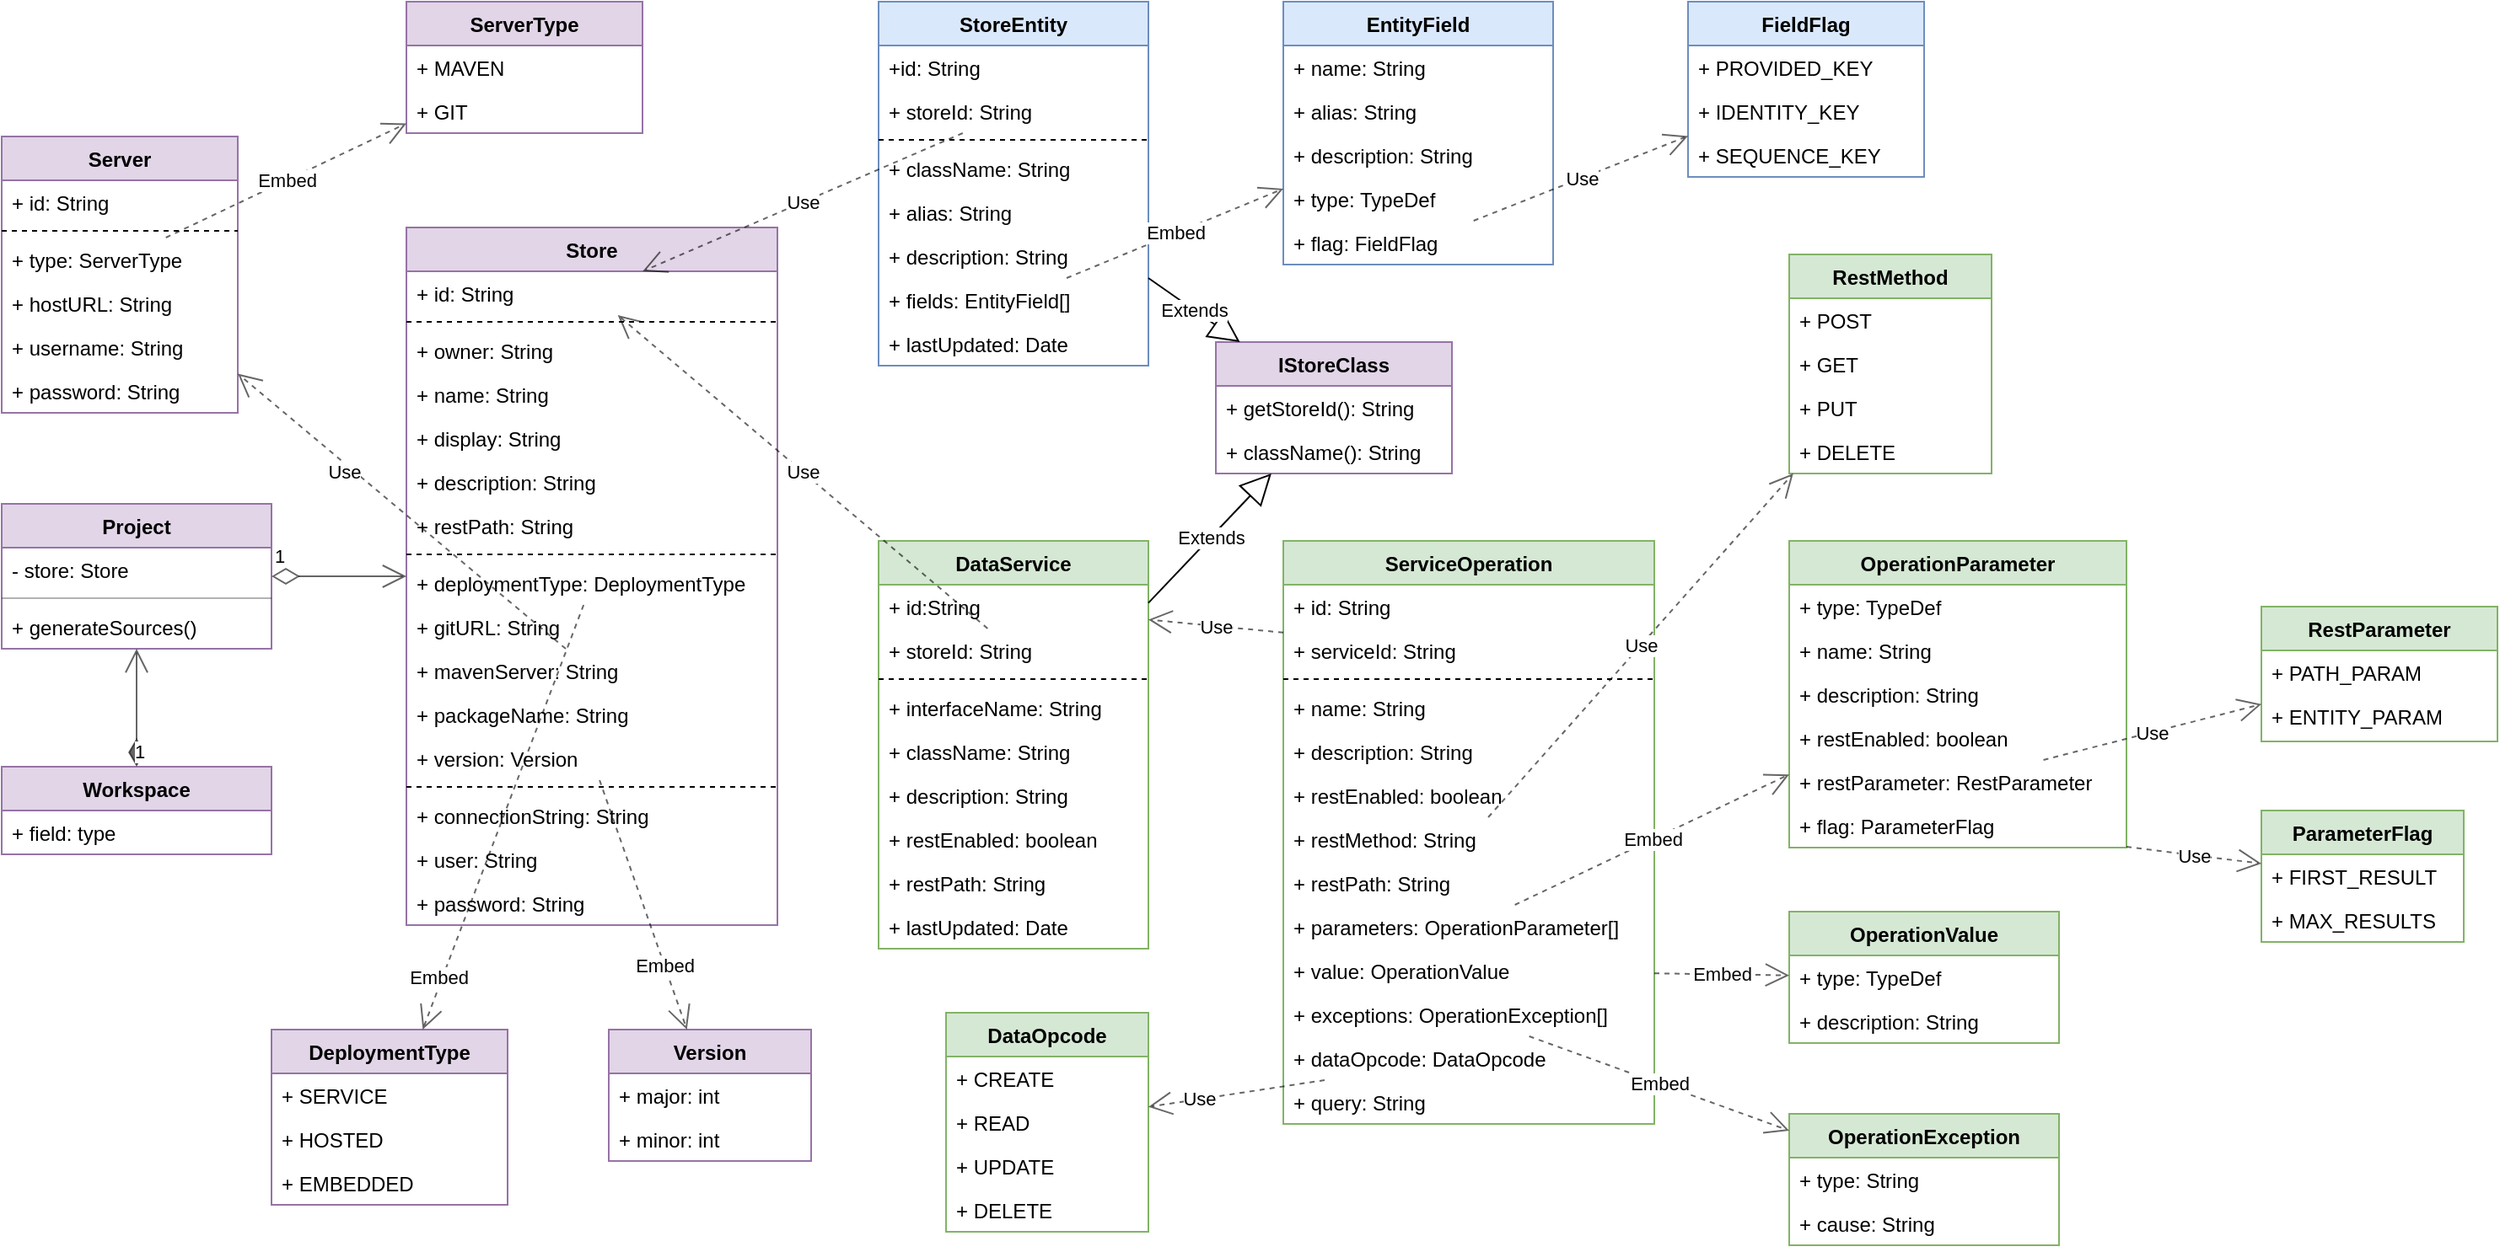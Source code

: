 <mxfile version="18.0.6" type="device" pages="7"><diagram id="OxIQPZwPlhneD8r9ks1y" name="API Gateway Meta"><mxGraphModel dx="1825" dy="865" grid="1" gridSize="10" guides="1" tooltips="1" connect="1" arrows="1" fold="1" page="1" pageScale="1" pageWidth="1100" pageHeight="850" math="0" shadow="0"><root><mxCell id="0"/><mxCell id="1" parent="0"/><mxCell id="hLmovKWbzGutH6FqKI8--1" value="Store" style="swimlane;fontStyle=1;align=center;verticalAlign=top;childLayout=stackLayout;horizontal=1;startSize=26;horizontalStack=0;resizeParent=1;resizeParentMax=0;resizeLast=0;collapsible=1;marginBottom=0;rounded=0;fillColor=#e1d5e7;strokeColor=#9673a6;" parent="1" vertex="1"><mxGeometry x="280" y="214" width="220" height="414" as="geometry"/></mxCell><mxCell id="CN6ZaGeGVt1kZa13ZoCT-17" value="+ id: String" style="text;strokeColor=none;fillColor=none;align=left;verticalAlign=top;spacingLeft=4;spacingRight=4;overflow=hidden;rotatable=0;points=[[0,0.5],[1,0.5]];portConstraint=eastwest;" parent="hLmovKWbzGutH6FqKI8--1" vertex="1"><mxGeometry y="26" width="220" height="26" as="geometry"/></mxCell><mxCell id="i2GiaTvaplEMdp1-NUDs-6" value="" style="line;strokeWidth=1;fillColor=none;align=left;verticalAlign=middle;spacingTop=-1;spacingLeft=3;spacingRight=3;rotatable=0;labelPosition=right;points=[];portConstraint=eastwest;dashed=1;" parent="hLmovKWbzGutH6FqKI8--1" vertex="1"><mxGeometry y="52" width="220" height="8" as="geometry"/></mxCell><mxCell id="hLmovKWbzGutH6FqKI8--2" value="+ owner: String" style="text;strokeColor=none;fillColor=none;align=left;verticalAlign=top;spacingLeft=4;spacingRight=4;overflow=hidden;rotatable=0;points=[[0,0.5],[1,0.5]];portConstraint=eastwest;rounded=0;opacity=30;" parent="hLmovKWbzGutH6FqKI8--1" vertex="1"><mxGeometry y="60" width="220" height="26" as="geometry"/></mxCell><mxCell id="i2GiaTvaplEMdp1-NUDs-7" value="+ name: String" style="text;strokeColor=none;fillColor=none;align=left;verticalAlign=top;spacingLeft=4;spacingRight=4;overflow=hidden;rotatable=0;points=[[0,0.5],[1,0.5]];portConstraint=eastwest;dashed=1;" parent="hLmovKWbzGutH6FqKI8--1" vertex="1"><mxGeometry y="86" width="220" height="26" as="geometry"/></mxCell><mxCell id="hLmovKWbzGutH6FqKI8--4" value="+ display: String" style="text;strokeColor=none;fillColor=none;align=left;verticalAlign=top;spacingLeft=4;spacingRight=4;overflow=hidden;rotatable=0;points=[[0,0.5],[1,0.5]];portConstraint=eastwest;rounded=0;opacity=30;" parent="hLmovKWbzGutH6FqKI8--1" vertex="1"><mxGeometry y="112" width="220" height="26" as="geometry"/></mxCell><mxCell id="hLmovKWbzGutH6FqKI8--5" value="+ description: String" style="text;strokeColor=none;fillColor=none;align=left;verticalAlign=top;spacingLeft=4;spacingRight=4;overflow=hidden;rotatable=0;points=[[0,0.5],[1,0.5]];portConstraint=eastwest;rounded=0;opacity=30;" parent="hLmovKWbzGutH6FqKI8--1" vertex="1"><mxGeometry y="138" width="220" height="26" as="geometry"/></mxCell><mxCell id="1JlBZMu6lxkUXcsoJ-Xb-1" value="+ restPath: String" style="text;strokeColor=none;fillColor=none;align=left;verticalAlign=top;spacingLeft=4;spacingRight=4;overflow=hidden;rotatable=0;points=[[0,0.5],[1,0.5]];portConstraint=eastwest;" vertex="1" parent="hLmovKWbzGutH6FqKI8--1"><mxGeometry y="164" width="220" height="26" as="geometry"/></mxCell><mxCell id="i2GiaTvaplEMdp1-NUDs-1" value="" style="line;strokeWidth=1;fillColor=none;align=left;verticalAlign=middle;spacingTop=-1;spacingLeft=3;spacingRight=3;rotatable=0;labelPosition=right;points=[];portConstraint=eastwest;dashed=1;" parent="hLmovKWbzGutH6FqKI8--1" vertex="1"><mxGeometry y="190" width="220" height="8" as="geometry"/></mxCell><mxCell id="pESKo5YZjCiO_WZWgav_-10" value="+ deploymentType: DeploymentType" style="text;strokeColor=none;fillColor=none;align=left;verticalAlign=top;spacingLeft=4;spacingRight=4;overflow=hidden;rotatable=0;points=[[0,0.5],[1,0.5]];portConstraint=eastwest;" parent="hLmovKWbzGutH6FqKI8--1" vertex="1"><mxGeometry y="198" width="220" height="26" as="geometry"/></mxCell><mxCell id="1JlBZMu6lxkUXcsoJ-Xb-2" value="+ gitURL: String" style="text;strokeColor=none;fillColor=none;align=left;verticalAlign=top;spacingLeft=4;spacingRight=4;overflow=hidden;rotatable=0;points=[[0,0.5],[1,0.5]];portConstraint=eastwest;" vertex="1" parent="hLmovKWbzGutH6FqKI8--1"><mxGeometry y="224" width="220" height="26" as="geometry"/></mxCell><mxCell id="1JlBZMu6lxkUXcsoJ-Xb-3" value="+ mavenServer: String" style="text;strokeColor=none;fillColor=none;align=left;verticalAlign=top;spacingLeft=4;spacingRight=4;overflow=hidden;rotatable=0;points=[[0,0.5],[1,0.5]];portConstraint=eastwest;" vertex="1" parent="hLmovKWbzGutH6FqKI8--1"><mxGeometry y="250" width="220" height="26" as="geometry"/></mxCell><mxCell id="hLmovKWbzGutH6FqKI8--3" value="+ packageName: String" style="text;strokeColor=none;fillColor=none;align=left;verticalAlign=top;spacingLeft=4;spacingRight=4;overflow=hidden;rotatable=0;points=[[0,0.5],[1,0.5]];portConstraint=eastwest;rounded=0;opacity=30;" parent="hLmovKWbzGutH6FqKI8--1" vertex="1"><mxGeometry y="276" width="220" height="26" as="geometry"/></mxCell><mxCell id="hLmovKWbzGutH6FqKI8--6" value="+ version: Version" style="text;strokeColor=none;fillColor=none;align=left;verticalAlign=top;spacingLeft=4;spacingRight=4;overflow=hidden;rotatable=0;points=[[0,0.5],[1,0.5]];portConstraint=eastwest;rounded=0;opacity=30;" parent="hLmovKWbzGutH6FqKI8--1" vertex="1"><mxGeometry y="302" width="220" height="26" as="geometry"/></mxCell><mxCell id="i2GiaTvaplEMdp1-NUDs-2" value="" style="line;strokeWidth=1;fillColor=none;align=left;verticalAlign=middle;spacingTop=-1;spacingLeft=3;spacingRight=3;rotatable=0;labelPosition=right;points=[];portConstraint=eastwest;dashed=1;" parent="hLmovKWbzGutH6FqKI8--1" vertex="1"><mxGeometry y="328" width="220" height="8" as="geometry"/></mxCell><mxCell id="hLmovKWbzGutH6FqKI8--19" value="+ connectionString: String" style="text;strokeColor=none;fillColor=none;align=left;verticalAlign=top;spacingLeft=4;spacingRight=4;overflow=hidden;rotatable=0;points=[[0,0.5],[1,0.5]];portConstraint=eastwest;rounded=0;opacity=30;" parent="hLmovKWbzGutH6FqKI8--1" vertex="1"><mxGeometry y="336" width="220" height="26" as="geometry"/></mxCell><mxCell id="hLmovKWbzGutH6FqKI8--20" value="+ user: String" style="text;strokeColor=none;fillColor=none;align=left;verticalAlign=top;spacingLeft=4;spacingRight=4;overflow=hidden;rotatable=0;points=[[0,0.5],[1,0.5]];portConstraint=eastwest;rounded=0;opacity=30;" parent="hLmovKWbzGutH6FqKI8--1" vertex="1"><mxGeometry y="362" width="220" height="26" as="geometry"/></mxCell><mxCell id="hLmovKWbzGutH6FqKI8--21" value="+ password: String" style="text;strokeColor=none;fillColor=none;align=left;verticalAlign=top;spacingLeft=4;spacingRight=4;overflow=hidden;rotatable=0;points=[[0,0.5],[1,0.5]];portConstraint=eastwest;rounded=0;opacity=30;" parent="hLmovKWbzGutH6FqKI8--1" vertex="1"><mxGeometry y="388" width="220" height="26" as="geometry"/></mxCell><mxCell id="hLmovKWbzGutH6FqKI8--7" value="StoreEntity" style="swimlane;fontStyle=1;align=center;verticalAlign=top;childLayout=stackLayout;horizontal=1;startSize=26;horizontalStack=0;resizeParent=1;resizeParentMax=0;resizeLast=0;collapsible=1;marginBottom=0;rounded=0;fillColor=#dae8fc;strokeColor=#6c8ebf;" parent="1" vertex="1"><mxGeometry x="560" y="80" width="160" height="216" as="geometry"/></mxCell><mxCell id="CN6ZaGeGVt1kZa13ZoCT-16" value="+id: String" style="text;strokeColor=none;fillColor=none;align=left;verticalAlign=top;spacingLeft=4;spacingRight=4;overflow=hidden;rotatable=0;points=[[0,0.5],[1,0.5]];portConstraint=eastwest;" parent="hLmovKWbzGutH6FqKI8--7" vertex="1"><mxGeometry y="26" width="160" height="26" as="geometry"/></mxCell><mxCell id="hLmovKWbzGutH6FqKI8--8" value="+ storeId: String" style="text;strokeColor=none;fillColor=none;align=left;verticalAlign=top;spacingLeft=4;spacingRight=4;overflow=hidden;rotatable=0;points=[[0,0.5],[1,0.5]];portConstraint=eastwest;rounded=0;opacity=30;" parent="hLmovKWbzGutH6FqKI8--7" vertex="1"><mxGeometry y="52" width="160" height="26" as="geometry"/></mxCell><mxCell id="i2GiaTvaplEMdp1-NUDs-3" value="" style="line;strokeWidth=1;fillColor=none;align=left;verticalAlign=middle;spacingTop=-1;spacingLeft=3;spacingRight=3;rotatable=0;labelPosition=right;points=[];portConstraint=eastwest;dashed=1;" parent="hLmovKWbzGutH6FqKI8--7" vertex="1"><mxGeometry y="78" width="160" height="8" as="geometry"/></mxCell><mxCell id="hLmovKWbzGutH6FqKI8--9" value="+ className: String" style="text;strokeColor=none;fillColor=none;align=left;verticalAlign=top;spacingLeft=4;spacingRight=4;overflow=hidden;rotatable=0;points=[[0,0.5],[1,0.5]];portConstraint=eastwest;rounded=0;opacity=30;" parent="hLmovKWbzGutH6FqKI8--7" vertex="1"><mxGeometry y="86" width="160" height="26" as="geometry"/></mxCell><mxCell id="hLmovKWbzGutH6FqKI8--10" value="+ alias: String" style="text;strokeColor=none;fillColor=none;align=left;verticalAlign=top;spacingLeft=4;spacingRight=4;overflow=hidden;rotatable=0;points=[[0,0.5],[1,0.5]];portConstraint=eastwest;rounded=0;opacity=30;" parent="hLmovKWbzGutH6FqKI8--7" vertex="1"><mxGeometry y="112" width="160" height="26" as="geometry"/></mxCell><mxCell id="hLmovKWbzGutH6FqKI8--11" value="+ description: String" style="text;strokeColor=none;fillColor=none;align=left;verticalAlign=top;spacingLeft=4;spacingRight=4;overflow=hidden;rotatable=0;points=[[0,0.5],[1,0.5]];portConstraint=eastwest;rounded=0;opacity=30;" parent="hLmovKWbzGutH6FqKI8--7" vertex="1"><mxGeometry y="138" width="160" height="26" as="geometry"/></mxCell><mxCell id="hLmovKWbzGutH6FqKI8--13" value="+ fields: EntityField[]" style="text;strokeColor=none;fillColor=none;align=left;verticalAlign=top;spacingLeft=4;spacingRight=4;overflow=hidden;rotatable=0;points=[[0,0.5],[1,0.5]];portConstraint=eastwest;rounded=0;opacity=30;" parent="hLmovKWbzGutH6FqKI8--7" vertex="1"><mxGeometry y="164" width="160" height="26" as="geometry"/></mxCell><mxCell id="CN6ZaGeGVt1kZa13ZoCT-26" value="+ lastUpdated: Date" style="text;strokeColor=none;fillColor=none;align=left;verticalAlign=top;spacingLeft=4;spacingRight=4;overflow=hidden;rotatable=0;points=[[0,0.5],[1,0.5]];portConstraint=eastwest;" parent="hLmovKWbzGutH6FqKI8--7" vertex="1"><mxGeometry y="190" width="160" height="26" as="geometry"/></mxCell><mxCell id="hLmovKWbzGutH6FqKI8--22" value="DataService" style="swimlane;fontStyle=1;align=center;verticalAlign=top;childLayout=stackLayout;horizontal=1;startSize=26;horizontalStack=0;resizeParent=1;resizeParentMax=0;resizeLast=0;collapsible=1;marginBottom=0;rounded=0;fillColor=#d5e8d4;strokeColor=#82b366;" parent="1" vertex="1"><mxGeometry x="560" y="400" width="160" height="242" as="geometry"/></mxCell><mxCell id="CN6ZaGeGVt1kZa13ZoCT-19" value="+ id:String" style="text;strokeColor=none;fillColor=none;align=left;verticalAlign=top;spacingLeft=4;spacingRight=4;overflow=hidden;rotatable=0;points=[[0,0.5],[1,0.5]];portConstraint=eastwest;" parent="hLmovKWbzGutH6FqKI8--22" vertex="1"><mxGeometry y="26" width="160" height="26" as="geometry"/></mxCell><mxCell id="hLmovKWbzGutH6FqKI8--24" value="+ storeId: String" style="text;strokeColor=none;fillColor=none;align=left;verticalAlign=top;spacingLeft=4;spacingRight=4;overflow=hidden;rotatable=0;points=[[0,0.5],[1,0.5]];portConstraint=eastwest;rounded=0;opacity=30;" parent="hLmovKWbzGutH6FqKI8--22" vertex="1"><mxGeometry y="52" width="160" height="26" as="geometry"/></mxCell><mxCell id="i2GiaTvaplEMdp1-NUDs-4" value="" style="line;strokeWidth=1;fillColor=none;align=left;verticalAlign=middle;spacingTop=-1;spacingLeft=3;spacingRight=3;rotatable=0;labelPosition=right;points=[];portConstraint=eastwest;dashed=1;" parent="hLmovKWbzGutH6FqKI8--22" vertex="1"><mxGeometry y="78" width="160" height="8" as="geometry"/></mxCell><mxCell id="hLmovKWbzGutH6FqKI8--26" value="+ interfaceName: String" style="text;strokeColor=none;fillColor=none;align=left;verticalAlign=top;spacingLeft=4;spacingRight=4;overflow=hidden;rotatable=0;points=[[0,0.5],[1,0.5]];portConstraint=eastwest;rounded=0;opacity=30;" parent="hLmovKWbzGutH6FqKI8--22" vertex="1"><mxGeometry y="86" width="160" height="26" as="geometry"/></mxCell><mxCell id="hLmovKWbzGutH6FqKI8--25" value="+ className: String" style="text;strokeColor=none;fillColor=none;align=left;verticalAlign=top;spacingLeft=4;spacingRight=4;overflow=hidden;rotatable=0;points=[[0,0.5],[1,0.5]];portConstraint=eastwest;rounded=0;opacity=30;" parent="hLmovKWbzGutH6FqKI8--22" vertex="1"><mxGeometry y="112" width="160" height="26" as="geometry"/></mxCell><mxCell id="hLmovKWbzGutH6FqKI8--27" value="+ description: String" style="text;strokeColor=none;fillColor=none;align=left;verticalAlign=top;spacingLeft=4;spacingRight=4;overflow=hidden;rotatable=0;points=[[0,0.5],[1,0.5]];portConstraint=eastwest;rounded=0;opacity=30;" parent="hLmovKWbzGutH6FqKI8--22" vertex="1"><mxGeometry y="138" width="160" height="26" as="geometry"/></mxCell><mxCell id="1JlBZMu6lxkUXcsoJ-Xb-19" value="+ restEnabled: boolean" style="text;strokeColor=none;fillColor=none;align=left;verticalAlign=top;spacingLeft=4;spacingRight=4;overflow=hidden;rotatable=0;points=[[0,0.5],[1,0.5]];portConstraint=eastwest;" vertex="1" parent="hLmovKWbzGutH6FqKI8--22"><mxGeometry y="164" width="160" height="26" as="geometry"/></mxCell><mxCell id="hLmovKWbzGutH6FqKI8--28" value="+ restPath: String" style="text;strokeColor=none;fillColor=none;align=left;verticalAlign=top;spacingLeft=4;spacingRight=4;overflow=hidden;rotatable=0;points=[[0,0.5],[1,0.5]];portConstraint=eastwest;rounded=0;opacity=30;" parent="hLmovKWbzGutH6FqKI8--22" vertex="1"><mxGeometry y="190" width="160" height="26" as="geometry"/></mxCell><mxCell id="i2GiaTvaplEMdp1-NUDs-8" value="+ lastUpdated: Date" style="text;strokeColor=none;fillColor=none;align=left;verticalAlign=top;spacingLeft=4;spacingRight=4;overflow=hidden;rotatable=0;points=[[0,0.5],[1,0.5]];portConstraint=eastwest;" parent="hLmovKWbzGutH6FqKI8--22" vertex="1"><mxGeometry y="216" width="160" height="26" as="geometry"/></mxCell><mxCell id="hLmovKWbzGutH6FqKI8--30" value="Workspace" style="swimlane;fontStyle=1;align=center;verticalAlign=top;childLayout=stackLayout;horizontal=1;startSize=26;horizontalStack=0;resizeParent=1;resizeParentMax=0;resizeLast=0;collapsible=1;marginBottom=0;rounded=0;fillColor=#e1d5e7;strokeColor=#9673a6;" parent="1" vertex="1"><mxGeometry x="40" y="534" width="160" height="52" as="geometry"/></mxCell><mxCell id="hLmovKWbzGutH6FqKI8--31" value="+ field: type" style="text;strokeColor=none;fillColor=none;align=left;verticalAlign=top;spacingLeft=4;spacingRight=4;overflow=hidden;rotatable=0;points=[[0,0.5],[1,0.5]];portConstraint=eastwest;rounded=0;opacity=30;" parent="hLmovKWbzGutH6FqKI8--30" vertex="1"><mxGeometry y="26" width="160" height="26" as="geometry"/></mxCell><mxCell id="hLmovKWbzGutH6FqKI8--34" value="Project" style="swimlane;fontStyle=1;align=center;verticalAlign=top;childLayout=stackLayout;horizontal=1;startSize=26;horizontalStack=0;resizeParent=1;resizeParentMax=0;resizeLast=0;collapsible=1;marginBottom=0;rounded=0;fillColor=#e1d5e7;strokeColor=#9673a6;" parent="1" vertex="1"><mxGeometry x="40" y="378" width="160" height="86" as="geometry"/></mxCell><mxCell id="hLmovKWbzGutH6FqKI8--35" value="- store: Store" style="text;strokeColor=none;fillColor=none;align=left;verticalAlign=top;spacingLeft=4;spacingRight=4;overflow=hidden;rotatable=0;points=[[0,0.5],[1,0.5]];portConstraint=eastwest;rounded=0;opacity=30;" parent="hLmovKWbzGutH6FqKI8--34" vertex="1"><mxGeometry y="26" width="160" height="26" as="geometry"/></mxCell><mxCell id="hLmovKWbzGutH6FqKI8--36" value="" style="line;strokeWidth=1;fillColor=none;align=left;verticalAlign=middle;spacingTop=-1;spacingLeft=3;spacingRight=3;rotatable=0;labelPosition=right;points=[];portConstraint=eastwest;rounded=0;opacity=30;" parent="hLmovKWbzGutH6FqKI8--34" vertex="1"><mxGeometry y="52" width="160" height="8" as="geometry"/></mxCell><mxCell id="hLmovKWbzGutH6FqKI8--37" value="+ generateSources()" style="text;strokeColor=none;fillColor=none;align=left;verticalAlign=top;spacingLeft=4;spacingRight=4;overflow=hidden;rotatable=0;points=[[0,0.5],[1,0.5]];portConstraint=eastwest;rounded=0;opacity=30;" parent="hLmovKWbzGutH6FqKI8--34" vertex="1"><mxGeometry y="60" width="160" height="26" as="geometry"/></mxCell><mxCell id="hLmovKWbzGutH6FqKI8--38" value="1" style="endArrow=open;html=1;endSize=12;startArrow=diamondThin;startSize=14;startFill=1;edgeStyle=orthogonalEdgeStyle;align=left;verticalAlign=bottom;rounded=0;opacity=60;" parent="1" source="hLmovKWbzGutH6FqKI8--30" target="hLmovKWbzGutH6FqKI8--34" edge="1"><mxGeometry x="-1" y="3" relative="1" as="geometry"><mxPoint x="-100" y="650" as="sourcePoint"/><mxPoint x="60" y="650" as="targetPoint"/></mxGeometry></mxCell><mxCell id="hLmovKWbzGutH6FqKI8--39" value="1" style="endArrow=open;html=1;endSize=12;startArrow=diamondThin;startSize=14;startFill=0;align=left;verticalAlign=bottom;rounded=0;opacity=60;" parent="1" source="hLmovKWbzGutH6FqKI8--34" target="hLmovKWbzGutH6FqKI8--1" edge="1"><mxGeometry x="-1" y="3" relative="1" as="geometry"><mxPoint x="-100" y="410" as="sourcePoint"/><mxPoint x="60" y="410" as="targetPoint"/></mxGeometry></mxCell><mxCell id="hLmovKWbzGutH6FqKI8--40" value="EntityField" style="swimlane;fontStyle=1;align=center;verticalAlign=top;childLayout=stackLayout;horizontal=1;startSize=26;horizontalStack=0;resizeParent=1;resizeParentMax=0;resizeLast=0;collapsible=1;marginBottom=0;rounded=0;fillColor=#dae8fc;strokeColor=#6c8ebf;" parent="1" vertex="1"><mxGeometry x="800" y="80" width="160" height="156" as="geometry"/></mxCell><mxCell id="hLmovKWbzGutH6FqKI8--41" value="+ name: String" style="text;strokeColor=none;fillColor=none;align=left;verticalAlign=top;spacingLeft=4;spacingRight=4;overflow=hidden;rotatable=0;points=[[0,0.5],[1,0.5]];portConstraint=eastwest;rounded=0;opacity=30;" parent="hLmovKWbzGutH6FqKI8--40" vertex="1"><mxGeometry y="26" width="160" height="26" as="geometry"/></mxCell><mxCell id="hLmovKWbzGutH6FqKI8--42" value="+ alias: String" style="text;strokeColor=none;fillColor=none;align=left;verticalAlign=top;spacingLeft=4;spacingRight=4;overflow=hidden;rotatable=0;points=[[0,0.5],[1,0.5]];portConstraint=eastwest;rounded=0;opacity=30;" parent="hLmovKWbzGutH6FqKI8--40" vertex="1"><mxGeometry y="52" width="160" height="26" as="geometry"/></mxCell><mxCell id="hLmovKWbzGutH6FqKI8--43" value="+ description: String" style="text;strokeColor=none;fillColor=none;align=left;verticalAlign=top;spacingLeft=4;spacingRight=4;overflow=hidden;rotatable=0;points=[[0,0.5],[1,0.5]];portConstraint=eastwest;rounded=0;opacity=30;" parent="hLmovKWbzGutH6FqKI8--40" vertex="1"><mxGeometry y="78" width="160" height="26" as="geometry"/></mxCell><mxCell id="hLmovKWbzGutH6FqKI8--44" value="+ type: TypeDef" style="text;strokeColor=none;fillColor=none;align=left;verticalAlign=top;spacingLeft=4;spacingRight=4;overflow=hidden;rotatable=0;points=[[0,0.5],[1,0.5]];portConstraint=eastwest;rounded=0;opacity=30;" parent="hLmovKWbzGutH6FqKI8--40" vertex="1"><mxGeometry y="104" width="160" height="26" as="geometry"/></mxCell><mxCell id="CN6ZaGeGVt1kZa13ZoCT-27" value="+ flag: FieldFlag" style="text;strokeColor=none;fillColor=none;align=left;verticalAlign=top;spacingLeft=4;spacingRight=4;overflow=hidden;rotatable=0;points=[[0,0.5],[1,0.5]];portConstraint=eastwest;" parent="hLmovKWbzGutH6FqKI8--40" vertex="1"><mxGeometry y="130" width="160" height="26" as="geometry"/></mxCell><mxCell id="hLmovKWbzGutH6FqKI8--49" value="Embed" style="endArrow=open;endSize=12;dashed=1;html=1;rounded=0;opacity=60;" parent="1" source="hLmovKWbzGutH6FqKI8--13" target="hLmovKWbzGutH6FqKI8--40" edge="1"><mxGeometry width="160" relative="1" as="geometry"><mxPoint x="690" y="320" as="sourcePoint"/><mxPoint x="850" y="320" as="targetPoint"/></mxGeometry></mxCell><mxCell id="hLmovKWbzGutH6FqKI8--50" value="Use" style="endArrow=open;endSize=12;dashed=1;html=1;rounded=0;opacity=60;" parent="1" source="hLmovKWbzGutH6FqKI8--8" target="CN6ZaGeGVt1kZa13ZoCT-17" edge="1"><mxGeometry width="160" relative="1" as="geometry"><mxPoint x="360" y="310" as="sourcePoint"/><mxPoint x="520" y="310" as="targetPoint"/></mxGeometry></mxCell><mxCell id="hLmovKWbzGutH6FqKI8--51" value="ServiceOperation" style="swimlane;fontStyle=1;align=center;verticalAlign=top;childLayout=stackLayout;horizontal=1;startSize=26;horizontalStack=0;resizeParent=1;resizeParentMax=0;resizeLast=0;collapsible=1;marginBottom=0;rounded=0;fillColor=#d5e8d4;strokeColor=#82b366;" parent="1" vertex="1"><mxGeometry x="800" y="400" width="220" height="346" as="geometry"/></mxCell><mxCell id="CN6ZaGeGVt1kZa13ZoCT-20" value="+ id: String" style="text;strokeColor=none;fillColor=none;align=left;verticalAlign=top;spacingLeft=4;spacingRight=4;overflow=hidden;rotatable=0;points=[[0,0.5],[1,0.5]];portConstraint=eastwest;" parent="hLmovKWbzGutH6FqKI8--51" vertex="1"><mxGeometry y="26" width="220" height="26" as="geometry"/></mxCell><mxCell id="hLmovKWbzGutH6FqKI8--61" value="+ serviceId: String" style="text;strokeColor=none;fillColor=none;align=left;verticalAlign=top;spacingLeft=4;spacingRight=4;overflow=hidden;rotatable=0;points=[[0,0.5],[1,0.5]];portConstraint=eastwest;" parent="hLmovKWbzGutH6FqKI8--51" vertex="1"><mxGeometry y="52" width="220" height="26" as="geometry"/></mxCell><mxCell id="i2GiaTvaplEMdp1-NUDs-5" value="" style="line;strokeWidth=1;fillColor=none;align=left;verticalAlign=middle;spacingTop=-1;spacingLeft=3;spacingRight=3;rotatable=0;labelPosition=right;points=[];portConstraint=eastwest;dashed=1;" parent="hLmovKWbzGutH6FqKI8--51" vertex="1"><mxGeometry y="78" width="220" height="8" as="geometry"/></mxCell><mxCell id="hLmovKWbzGutH6FqKI8--52" value="+ name: String" style="text;strokeColor=none;fillColor=none;align=left;verticalAlign=top;spacingLeft=4;spacingRight=4;overflow=hidden;rotatable=0;points=[[0,0.5],[1,0.5]];portConstraint=eastwest;rounded=0;opacity=30;" parent="hLmovKWbzGutH6FqKI8--51" vertex="1"><mxGeometry y="86" width="220" height="26" as="geometry"/></mxCell><mxCell id="hLmovKWbzGutH6FqKI8--59" value="+ description: String" style="text;strokeColor=none;fillColor=none;align=left;verticalAlign=top;spacingLeft=4;spacingRight=4;overflow=hidden;rotatable=0;points=[[0,0.5],[1,0.5]];portConstraint=eastwest;" parent="hLmovKWbzGutH6FqKI8--51" vertex="1"><mxGeometry y="112" width="220" height="26" as="geometry"/></mxCell><mxCell id="1JlBZMu6lxkUXcsoJ-Xb-20" value="+ restEnabled: boolean" style="text;strokeColor=none;fillColor=none;align=left;verticalAlign=top;spacingLeft=4;spacingRight=4;overflow=hidden;rotatable=0;points=[[0,0.5],[1,0.5]];portConstraint=eastwest;" vertex="1" parent="hLmovKWbzGutH6FqKI8--51"><mxGeometry y="138" width="220" height="26" as="geometry"/></mxCell><mxCell id="hLmovKWbzGutH6FqKI8--54" value="+ restMethod: String" style="text;strokeColor=none;fillColor=none;align=left;verticalAlign=top;spacingLeft=4;spacingRight=4;overflow=hidden;rotatable=0;points=[[0,0.5],[1,0.5]];portConstraint=eastwest;rounded=0;opacity=30;" parent="hLmovKWbzGutH6FqKI8--51" vertex="1"><mxGeometry y="164" width="220" height="26" as="geometry"/></mxCell><mxCell id="hLmovKWbzGutH6FqKI8--60" value="+ restPath: String" style="text;strokeColor=none;fillColor=none;align=left;verticalAlign=top;spacingLeft=4;spacingRight=4;overflow=hidden;rotatable=0;points=[[0,0.5],[1,0.5]];portConstraint=eastwest;" parent="hLmovKWbzGutH6FqKI8--51" vertex="1"><mxGeometry y="190" width="220" height="26" as="geometry"/></mxCell><mxCell id="hLmovKWbzGutH6FqKI8--79" value="+ parameters: OperationParameter[]" style="text;strokeColor=none;fillColor=none;align=left;verticalAlign=top;spacingLeft=4;spacingRight=4;overflow=hidden;rotatable=0;points=[[0,0.5],[1,0.5]];portConstraint=eastwest;" parent="hLmovKWbzGutH6FqKI8--51" vertex="1"><mxGeometry y="216" width="220" height="26" as="geometry"/></mxCell><mxCell id="hLmovKWbzGutH6FqKI8--80" value="+ value: OperationValue" style="text;strokeColor=none;fillColor=none;align=left;verticalAlign=top;spacingLeft=4;spacingRight=4;overflow=hidden;rotatable=0;points=[[0,0.5],[1,0.5]];portConstraint=eastwest;" parent="hLmovKWbzGutH6FqKI8--51" vertex="1"><mxGeometry y="242" width="220" height="26" as="geometry"/></mxCell><mxCell id="hLmovKWbzGutH6FqKI8--83" value="+ exceptions: OperationException[]" style="text;strokeColor=none;fillColor=none;align=left;verticalAlign=top;spacingLeft=4;spacingRight=4;overflow=hidden;rotatable=0;points=[[0,0.5],[1,0.5]];portConstraint=eastwest;" parent="hLmovKWbzGutH6FqKI8--51" vertex="1"><mxGeometry y="268" width="220" height="26" as="geometry"/></mxCell><mxCell id="hLmovKWbzGutH6FqKI8--84" value="+ dataOpcode: DataOpcode" style="text;strokeColor=none;fillColor=none;align=left;verticalAlign=top;spacingLeft=4;spacingRight=4;overflow=hidden;rotatable=0;points=[[0,0.5],[1,0.5]];portConstraint=eastwest;" parent="hLmovKWbzGutH6FqKI8--51" vertex="1"><mxGeometry y="294" width="220" height="26" as="geometry"/></mxCell><mxCell id="hLmovKWbzGutH6FqKI8--85" value="+ query: String" style="text;strokeColor=none;fillColor=none;align=left;verticalAlign=top;spacingLeft=4;spacingRight=4;overflow=hidden;rotatable=0;points=[[0,0.5],[1,0.5]];portConstraint=eastwest;" parent="hLmovKWbzGutH6FqKI8--51" vertex="1"><mxGeometry y="320" width="220" height="26" as="geometry"/></mxCell><mxCell id="hLmovKWbzGutH6FqKI8--58" value="Use" style="endArrow=open;endSize=12;dashed=1;html=1;rounded=0;opacity=60;" parent="1" source="hLmovKWbzGutH6FqKI8--24" target="CN6ZaGeGVt1kZa13ZoCT-17" edge="1"><mxGeometry width="160" relative="1" as="geometry"><mxPoint x="380" y="406" as="sourcePoint"/><mxPoint x="380" y="178" as="targetPoint"/></mxGeometry></mxCell><mxCell id="hLmovKWbzGutH6FqKI8--62" value="Use" style="endArrow=open;endSize=12;dashed=1;html=1;rounded=0;opacity=60;" parent="1" source="hLmovKWbzGutH6FqKI8--61" target="CN6ZaGeGVt1kZa13ZoCT-19" edge="1"><mxGeometry width="160" relative="1" as="geometry"><mxPoint x="570" y="465" as="sourcePoint"/><mxPoint x="490" y="457" as="targetPoint"/></mxGeometry></mxCell><mxCell id="hLmovKWbzGutH6FqKI8--67" value="OperationParameter" style="swimlane;fontStyle=1;align=center;verticalAlign=top;childLayout=stackLayout;horizontal=1;startSize=26;horizontalStack=0;resizeParent=1;resizeParentMax=0;resizeLast=0;collapsible=1;marginBottom=0;fillColor=#d5e8d4;strokeColor=#82b366;" parent="1" vertex="1"><mxGeometry x="1100" y="400" width="200" height="182" as="geometry"/></mxCell><mxCell id="hLmovKWbzGutH6FqKI8--68" value="+ type: TypeDef" style="text;strokeColor=none;fillColor=none;align=left;verticalAlign=top;spacingLeft=4;spacingRight=4;overflow=hidden;rotatable=0;points=[[0,0.5],[1,0.5]];portConstraint=eastwest;" parent="hLmovKWbzGutH6FqKI8--67" vertex="1"><mxGeometry y="26" width="200" height="26" as="geometry"/></mxCell><mxCell id="hLmovKWbzGutH6FqKI8--87" value="+ name: String" style="text;strokeColor=none;fillColor=none;align=left;verticalAlign=top;spacingLeft=4;spacingRight=4;overflow=hidden;rotatable=0;points=[[0,0.5],[1,0.5]];portConstraint=eastwest;" parent="hLmovKWbzGutH6FqKI8--67" vertex="1"><mxGeometry y="52" width="200" height="26" as="geometry"/></mxCell><mxCell id="hLmovKWbzGutH6FqKI8--88" value="+ description: String" style="text;strokeColor=none;fillColor=none;align=left;verticalAlign=top;spacingLeft=4;spacingRight=4;overflow=hidden;rotatable=0;points=[[0,0.5],[1,0.5]];portConstraint=eastwest;" parent="hLmovKWbzGutH6FqKI8--67" vertex="1"><mxGeometry y="78" width="200" height="26" as="geometry"/></mxCell><mxCell id="1JlBZMu6lxkUXcsoJ-Xb-21" value="+ restEnabled: boolean" style="text;strokeColor=none;fillColor=none;align=left;verticalAlign=top;spacingLeft=4;spacingRight=4;overflow=hidden;rotatable=0;points=[[0,0.5],[1,0.5]];portConstraint=eastwest;" vertex="1" parent="hLmovKWbzGutH6FqKI8--67"><mxGeometry y="104" width="200" height="26" as="geometry"/></mxCell><mxCell id="hLmovKWbzGutH6FqKI8--89" value="+ restParameter: RestParameter" style="text;strokeColor=none;fillColor=none;align=left;verticalAlign=top;spacingLeft=4;spacingRight=4;overflow=hidden;rotatable=0;points=[[0,0.5],[1,0.5]];portConstraint=eastwest;" parent="hLmovKWbzGutH6FqKI8--67" vertex="1"><mxGeometry y="130" width="200" height="26" as="geometry"/></mxCell><mxCell id="hLmovKWbzGutH6FqKI8--90" value="+ flag: ParameterFlag" style="text;strokeColor=none;fillColor=none;align=left;verticalAlign=top;spacingLeft=4;spacingRight=4;overflow=hidden;rotatable=0;points=[[0,0.5],[1,0.5]];portConstraint=eastwest;" parent="hLmovKWbzGutH6FqKI8--67" vertex="1"><mxGeometry y="156" width="200" height="26" as="geometry"/></mxCell><mxCell id="hLmovKWbzGutH6FqKI8--71" value="OperationValue" style="swimlane;fontStyle=1;align=center;verticalAlign=top;childLayout=stackLayout;horizontal=1;startSize=26;horizontalStack=0;resizeParent=1;resizeParentMax=0;resizeLast=0;collapsible=1;marginBottom=0;fillColor=#d5e8d4;strokeColor=#82b366;" parent="1" vertex="1"><mxGeometry x="1100" y="620" width="160" height="78" as="geometry"/></mxCell><mxCell id="hLmovKWbzGutH6FqKI8--72" value="+ type: TypeDef" style="text;strokeColor=none;fillColor=none;align=left;verticalAlign=top;spacingLeft=4;spacingRight=4;overflow=hidden;rotatable=0;points=[[0,0.5],[1,0.5]];portConstraint=eastwest;" parent="hLmovKWbzGutH6FqKI8--71" vertex="1"><mxGeometry y="26" width="160" height="26" as="geometry"/></mxCell><mxCell id="hLmovKWbzGutH6FqKI8--74" value="+ description: String" style="text;strokeColor=none;fillColor=none;align=left;verticalAlign=top;spacingLeft=4;spacingRight=4;overflow=hidden;rotatable=0;points=[[0,0.5],[1,0.5]];portConstraint=eastwest;" parent="hLmovKWbzGutH6FqKI8--71" vertex="1"><mxGeometry y="52" width="160" height="26" as="geometry"/></mxCell><mxCell id="hLmovKWbzGutH6FqKI8--75" value="OperationException" style="swimlane;fontStyle=1;align=center;verticalAlign=top;childLayout=stackLayout;horizontal=1;startSize=26;horizontalStack=0;resizeParent=1;resizeParentMax=0;resizeLast=0;collapsible=1;marginBottom=0;fillColor=#d5e8d4;strokeColor=#82b366;" parent="1" vertex="1"><mxGeometry x="1100" y="740" width="160" height="78" as="geometry"/></mxCell><mxCell id="hLmovKWbzGutH6FqKI8--76" value="+ type: String" style="text;strokeColor=none;fillColor=none;align=left;verticalAlign=top;spacingLeft=4;spacingRight=4;overflow=hidden;rotatable=0;points=[[0,0.5],[1,0.5]];portConstraint=eastwest;" parent="hLmovKWbzGutH6FqKI8--75" vertex="1"><mxGeometry y="26" width="160" height="26" as="geometry"/></mxCell><mxCell id="hLmovKWbzGutH6FqKI8--78" value="+ cause: String" style="text;strokeColor=none;fillColor=none;align=left;verticalAlign=top;spacingLeft=4;spacingRight=4;overflow=hidden;rotatable=0;points=[[0,0.5],[1,0.5]];portConstraint=eastwest;" parent="hLmovKWbzGutH6FqKI8--75" vertex="1"><mxGeometry y="52" width="160" height="26" as="geometry"/></mxCell><mxCell id="hLmovKWbzGutH6FqKI8--81" value="Embed" style="endArrow=open;endSize=12;dashed=1;html=1;rounded=0;opacity=60;" parent="1" source="hLmovKWbzGutH6FqKI8--79" target="hLmovKWbzGutH6FqKI8--67" edge="1"><mxGeometry width="160" relative="1" as="geometry"><mxPoint x="680" y="286" as="sourcePoint"/><mxPoint x="810" y="229.667" as="targetPoint"/></mxGeometry></mxCell><mxCell id="hLmovKWbzGutH6FqKI8--82" value="Embed" style="endArrow=open;endSize=12;dashed=1;html=1;rounded=0;opacity=60;" parent="1" source="hLmovKWbzGutH6FqKI8--80" target="hLmovKWbzGutH6FqKI8--71" edge="1"><mxGeometry width="160" relative="1" as="geometry"><mxPoint x="690" y="296" as="sourcePoint"/><mxPoint x="820" y="239.667" as="targetPoint"/></mxGeometry></mxCell><mxCell id="hLmovKWbzGutH6FqKI8--86" value="Embed" style="endArrow=open;endSize=12;dashed=1;html=1;rounded=0;opacity=60;" parent="1" source="hLmovKWbzGutH6FqKI8--83" target="hLmovKWbzGutH6FqKI8--75" edge="1"><mxGeometry width="160" relative="1" as="geometry"><mxPoint x="700" y="306" as="sourcePoint"/><mxPoint x="830" y="249.667" as="targetPoint"/></mxGeometry></mxCell><mxCell id="hLmovKWbzGutH6FqKI8--91" value="ParameterFlag" style="swimlane;fontStyle=1;childLayout=stackLayout;horizontal=1;startSize=26;fillColor=#d5e8d4;horizontalStack=0;resizeParent=1;resizeParentMax=0;resizeLast=0;collapsible=1;marginBottom=0;strokeColor=#82b366;" parent="1" vertex="1"><mxGeometry x="1380" y="560" width="120" height="78" as="geometry"/></mxCell><mxCell id="hLmovKWbzGutH6FqKI8--92" value="+ FIRST_RESULT" style="text;strokeColor=none;fillColor=none;align=left;verticalAlign=top;spacingLeft=4;spacingRight=4;overflow=hidden;rotatable=0;points=[[0,0.5],[1,0.5]];portConstraint=eastwest;" parent="hLmovKWbzGutH6FqKI8--91" vertex="1"><mxGeometry y="26" width="120" height="26" as="geometry"/></mxCell><mxCell id="hLmovKWbzGutH6FqKI8--93" value="+ MAX_RESULTS" style="text;strokeColor=none;fillColor=none;align=left;verticalAlign=top;spacingLeft=4;spacingRight=4;overflow=hidden;rotatable=0;points=[[0,0.5],[1,0.5]];portConstraint=eastwest;" parent="hLmovKWbzGutH6FqKI8--91" vertex="1"><mxGeometry y="52" width="120" height="26" as="geometry"/></mxCell><mxCell id="hLmovKWbzGutH6FqKI8--95" value="DataOpcode" style="swimlane;fontStyle=1;childLayout=stackLayout;horizontal=1;startSize=26;fillColor=#d5e8d4;horizontalStack=0;resizeParent=1;resizeParentMax=0;resizeLast=0;collapsible=1;marginBottom=0;strokeColor=#82b366;" parent="1" vertex="1"><mxGeometry x="600" y="680" width="120" height="130" as="geometry"/></mxCell><mxCell id="hLmovKWbzGutH6FqKI8--96" value="+ CREATE" style="text;strokeColor=none;fillColor=none;align=left;verticalAlign=top;spacingLeft=4;spacingRight=4;overflow=hidden;rotatable=0;points=[[0,0.5],[1,0.5]];portConstraint=eastwest;" parent="hLmovKWbzGutH6FqKI8--95" vertex="1"><mxGeometry y="26" width="120" height="26" as="geometry"/></mxCell><mxCell id="hLmovKWbzGutH6FqKI8--97" value="+ READ" style="text;strokeColor=none;fillColor=none;align=left;verticalAlign=top;spacingLeft=4;spacingRight=4;overflow=hidden;rotatable=0;points=[[0,0.5],[1,0.5]];portConstraint=eastwest;" parent="hLmovKWbzGutH6FqKI8--95" vertex="1"><mxGeometry y="52" width="120" height="26" as="geometry"/></mxCell><mxCell id="hLmovKWbzGutH6FqKI8--98" value="+ UPDATE" style="text;strokeColor=none;fillColor=none;align=left;verticalAlign=top;spacingLeft=4;spacingRight=4;overflow=hidden;rotatable=0;points=[[0,0.5],[1,0.5]];portConstraint=eastwest;" parent="hLmovKWbzGutH6FqKI8--95" vertex="1"><mxGeometry y="78" width="120" height="26" as="geometry"/></mxCell><mxCell id="hLmovKWbzGutH6FqKI8--99" value="+ DELETE" style="text;strokeColor=none;fillColor=none;align=left;verticalAlign=top;spacingLeft=4;spacingRight=4;overflow=hidden;rotatable=0;points=[[0,0.5],[1,0.5]];portConstraint=eastwest;" parent="hLmovKWbzGutH6FqKI8--95" vertex="1"><mxGeometry y="104" width="120" height="26" as="geometry"/></mxCell><mxCell id="hLmovKWbzGutH6FqKI8--100" value="Use" style="endArrow=open;endSize=12;dashed=1;html=1;rounded=0;opacity=60;" parent="1" source="hLmovKWbzGutH6FqKI8--84" target="hLmovKWbzGutH6FqKI8--95" edge="1"><mxGeometry x="0.427" y="1" width="160" relative="1" as="geometry"><mxPoint x="860" y="462" as="sourcePoint"/><mxPoint x="720" y="488" as="targetPoint"/><mxPoint y="-1" as="offset"/></mxGeometry></mxCell><mxCell id="hLmovKWbzGutH6FqKI8--101" value="Use" style="endArrow=open;endSize=12;dashed=1;html=1;rounded=0;opacity=60;" parent="1" source="hLmovKWbzGutH6FqKI8--90" target="hLmovKWbzGutH6FqKI8--91" edge="1"><mxGeometry width="160" relative="1" as="geometry"><mxPoint x="850" y="472" as="sourcePoint"/><mxPoint x="710" y="498" as="targetPoint"/></mxGeometry></mxCell><mxCell id="CN6ZaGeGVt1kZa13ZoCT-1" value="RestParameter" style="swimlane;fontStyle=1;childLayout=stackLayout;horizontal=1;startSize=26;fillColor=#d5e8d4;horizontalStack=0;resizeParent=1;resizeParentMax=0;resizeLast=0;collapsible=1;marginBottom=0;strokeColor=#82b366;" parent="1" vertex="1"><mxGeometry x="1380" y="439" width="140" height="80" as="geometry"/></mxCell><mxCell id="CN6ZaGeGVt1kZa13ZoCT-2" value="+ PATH_PARAM" style="text;strokeColor=none;fillColor=none;align=left;verticalAlign=top;spacingLeft=4;spacingRight=4;overflow=hidden;rotatable=0;points=[[0,0.5],[1,0.5]];portConstraint=eastwest;" parent="CN6ZaGeGVt1kZa13ZoCT-1" vertex="1"><mxGeometry y="26" width="140" height="26" as="geometry"/></mxCell><mxCell id="CN6ZaGeGVt1kZa13ZoCT-3" value="+ ENTITY_PARAM" style="text;strokeColor=none;fillColor=none;align=left;verticalAlign=top;spacingLeft=4;spacingRight=4;overflow=hidden;rotatable=0;points=[[0,0.5],[1,0.5]];portConstraint=eastwest;" parent="CN6ZaGeGVt1kZa13ZoCT-1" vertex="1"><mxGeometry y="52" width="140" height="28" as="geometry"/></mxCell><mxCell id="CN6ZaGeGVt1kZa13ZoCT-5" value="Use" style="endArrow=open;endSize=12;dashed=1;html=1;rounded=0;opacity=60;" parent="1" source="hLmovKWbzGutH6FqKI8--89" target="CN6ZaGeGVt1kZa13ZoCT-1" edge="1"><mxGeometry width="160" relative="1" as="geometry"><mxPoint x="1310" y="553" as="sourcePoint"/><mxPoint x="1370" y="553" as="targetPoint"/></mxGeometry></mxCell><mxCell id="CN6ZaGeGVt1kZa13ZoCT-21" value="FieldFlag" style="swimlane;fontStyle=1;childLayout=stackLayout;horizontal=1;startSize=26;fillColor=#dae8fc;horizontalStack=0;resizeParent=1;resizeParentMax=0;resizeLast=0;collapsible=1;marginBottom=0;strokeColor=#6c8ebf;" parent="1" vertex="1"><mxGeometry x="1040" y="80" width="140" height="104" as="geometry"/></mxCell><mxCell id="CN6ZaGeGVt1kZa13ZoCT-25" value="+ PROVIDED_KEY" style="text;strokeColor=none;fillColor=none;align=left;verticalAlign=top;spacingLeft=4;spacingRight=4;overflow=hidden;rotatable=0;points=[[0,0.5],[1,0.5]];portConstraint=eastwest;" parent="CN6ZaGeGVt1kZa13ZoCT-21" vertex="1"><mxGeometry y="26" width="140" height="26" as="geometry"/></mxCell><mxCell id="CN6ZaGeGVt1kZa13ZoCT-22" value="+ IDENTITY_KEY" style="text;strokeColor=none;fillColor=none;align=left;verticalAlign=top;spacingLeft=4;spacingRight=4;overflow=hidden;rotatable=0;points=[[0,0.5],[1,0.5]];portConstraint=eastwest;" parent="CN6ZaGeGVt1kZa13ZoCT-21" vertex="1"><mxGeometry y="52" width="140" height="26" as="geometry"/></mxCell><mxCell id="CN6ZaGeGVt1kZa13ZoCT-23" value="+ SEQUENCE_KEY" style="text;strokeColor=none;fillColor=none;align=left;verticalAlign=top;spacingLeft=4;spacingRight=4;overflow=hidden;rotatable=0;points=[[0,0.5],[1,0.5]];portConstraint=eastwest;" parent="CN6ZaGeGVt1kZa13ZoCT-21" vertex="1"><mxGeometry y="78" width="140" height="26" as="geometry"/></mxCell><mxCell id="CN6ZaGeGVt1kZa13ZoCT-28" value="Use" style="endArrow=open;endSize=12;dashed=1;html=1;rounded=0;opacity=60;" parent="1" source="CN6ZaGeGVt1kZa13ZoCT-27" target="CN6ZaGeGVt1kZa13ZoCT-21" edge="1"><mxGeometry width="160" relative="1" as="geometry"><mxPoint x="1265.714" y="526" as="sourcePoint"/><mxPoint x="1390" y="555" as="targetPoint"/></mxGeometry></mxCell><mxCell id="nu3-fEI6fp2ILaMBoqVA-1" value="RestMethod" style="swimlane;fontStyle=1;childLayout=stackLayout;horizontal=1;startSize=26;fillColor=#d5e8d4;horizontalStack=0;resizeParent=1;resizeParentMax=0;resizeLast=0;collapsible=1;marginBottom=0;strokeColor=#82b366;" parent="1" vertex="1"><mxGeometry x="1100" y="230" width="120" height="130" as="geometry"/></mxCell><mxCell id="nu3-fEI6fp2ILaMBoqVA-3" value="+ POST" style="text;strokeColor=none;fillColor=none;align=left;verticalAlign=top;spacingLeft=4;spacingRight=4;overflow=hidden;rotatable=0;points=[[0,0.5],[1,0.5]];portConstraint=eastwest;" parent="nu3-fEI6fp2ILaMBoqVA-1" vertex="1"><mxGeometry y="26" width="120" height="26" as="geometry"/></mxCell><mxCell id="nu3-fEI6fp2ILaMBoqVA-2" value="+ GET" style="text;strokeColor=none;fillColor=none;align=left;verticalAlign=top;spacingLeft=4;spacingRight=4;overflow=hidden;rotatable=0;points=[[0,0.5],[1,0.5]];portConstraint=eastwest;" parent="nu3-fEI6fp2ILaMBoqVA-1" vertex="1"><mxGeometry y="52" width="120" height="26" as="geometry"/></mxCell><mxCell id="nu3-fEI6fp2ILaMBoqVA-4" value="+ PUT" style="text;strokeColor=none;fillColor=none;align=left;verticalAlign=top;spacingLeft=4;spacingRight=4;overflow=hidden;rotatable=0;points=[[0,0.5],[1,0.5]];portConstraint=eastwest;" parent="nu3-fEI6fp2ILaMBoqVA-1" vertex="1"><mxGeometry y="78" width="120" height="26" as="geometry"/></mxCell><mxCell id="nu3-fEI6fp2ILaMBoqVA-5" value="+ DELETE" style="text;strokeColor=none;fillColor=none;align=left;verticalAlign=top;spacingLeft=4;spacingRight=4;overflow=hidden;rotatable=0;points=[[0,0.5],[1,0.5]];portConstraint=eastwest;" parent="nu3-fEI6fp2ILaMBoqVA-1" vertex="1"><mxGeometry y="104" width="120" height="26" as="geometry"/></mxCell><mxCell id="nu3-fEI6fp2ILaMBoqVA-6" value="Use" style="endArrow=open;endSize=12;dashed=1;html=1;rounded=0;opacity=60;" parent="1" source="hLmovKWbzGutH6FqKI8--54" target="nu3-fEI6fp2ILaMBoqVA-1" edge="1"><mxGeometry width="160" relative="1" as="geometry"><mxPoint x="1265.714" y="566" as="sourcePoint"/><mxPoint x="1390" y="595" as="targetPoint"/></mxGeometry></mxCell><mxCell id="pESKo5YZjCiO_WZWgav_-1" value="Version" style="swimlane;fontStyle=1;align=center;verticalAlign=top;childLayout=stackLayout;horizontal=1;startSize=26;horizontalStack=0;resizeParent=1;resizeParentMax=0;resizeLast=0;collapsible=1;marginBottom=0;fillColor=#e1d5e7;strokeColor=#9673a6;" parent="1" vertex="1"><mxGeometry x="400" y="690" width="120" height="78" as="geometry"/></mxCell><mxCell id="pESKo5YZjCiO_WZWgav_-2" value="+ major: int" style="text;strokeColor=none;fillColor=none;align=left;verticalAlign=top;spacingLeft=4;spacingRight=4;overflow=hidden;rotatable=0;points=[[0,0.5],[1,0.5]];portConstraint=eastwest;" parent="pESKo5YZjCiO_WZWgav_-1" vertex="1"><mxGeometry y="26" width="120" height="26" as="geometry"/></mxCell><mxCell id="pESKo5YZjCiO_WZWgav_-4" value="+ minor: int" style="text;strokeColor=none;fillColor=none;align=left;verticalAlign=top;spacingLeft=4;spacingRight=4;overflow=hidden;rotatable=0;points=[[0,0.5],[1,0.5]];portConstraint=eastwest;" parent="pESKo5YZjCiO_WZWgav_-1" vertex="1"><mxGeometry y="52" width="120" height="26" as="geometry"/></mxCell><mxCell id="pESKo5YZjCiO_WZWgav_-5" value="Embed" style="endArrow=open;endSize=12;dashed=1;html=1;rounded=0;opacity=60;" parent="1" source="hLmovKWbzGutH6FqKI8--6" target="pESKo5YZjCiO_WZWgav_-1" edge="1"><mxGeometry x="0.486" width="160" relative="1" as="geometry"><mxPoint x="910.16" y="600" as="sourcePoint"/><mxPoint x="1070" y="531.103" as="targetPoint"/><mxPoint as="offset"/></mxGeometry></mxCell><mxCell id="pESKo5YZjCiO_WZWgav_-6" value="DeploymentType" style="swimlane;fontStyle=1;childLayout=stackLayout;horizontal=1;startSize=26;fillColor=#e1d5e7;horizontalStack=0;resizeParent=1;resizeParentMax=0;resizeLast=0;collapsible=1;marginBottom=0;strokeColor=#9673a6;" parent="1" vertex="1"><mxGeometry x="200" y="690" width="140" height="104" as="geometry"/></mxCell><mxCell id="pESKo5YZjCiO_WZWgav_-7" value="+ SERVICE" style="text;strokeColor=none;fillColor=none;align=left;verticalAlign=top;spacingLeft=4;spacingRight=4;overflow=hidden;rotatable=0;points=[[0,0.5],[1,0.5]];portConstraint=eastwest;" parent="pESKo5YZjCiO_WZWgav_-6" vertex="1"><mxGeometry y="26" width="140" height="26" as="geometry"/></mxCell><mxCell id="qpm6BaRE-b7CsVdAHXFy-1" value="+ HOSTED" style="text;strokeColor=none;fillColor=none;align=left;verticalAlign=top;spacingLeft=4;spacingRight=4;overflow=hidden;rotatable=0;points=[[0,0.5],[1,0.5]];portConstraint=eastwest;" vertex="1" parent="pESKo5YZjCiO_WZWgav_-6"><mxGeometry y="52" width="140" height="26" as="geometry"/></mxCell><mxCell id="pESKo5YZjCiO_WZWgav_-8" value="+ EMBEDDED" style="text;strokeColor=none;fillColor=none;align=left;verticalAlign=top;spacingLeft=4;spacingRight=4;overflow=hidden;rotatable=0;points=[[0,0.5],[1,0.5]];portConstraint=eastwest;" parent="pESKo5YZjCiO_WZWgav_-6" vertex="1"><mxGeometry y="78" width="140" height="26" as="geometry"/></mxCell><mxCell id="pESKo5YZjCiO_WZWgav_-11" value="Embed" style="endArrow=open;endSize=12;dashed=1;html=1;rounded=0;opacity=60;" parent="1" source="pESKo5YZjCiO_WZWgav_-10" target="pESKo5YZjCiO_WZWgav_-6" edge="1"><mxGeometry x="0.758" y="-2" width="160" relative="1" as="geometry"><mxPoint x="374.86" y="526" as="sourcePoint"/><mxPoint x="435.421" y="688" as="targetPoint"/><mxPoint as="offset"/></mxGeometry></mxCell><mxCell id="1JlBZMu6lxkUXcsoJ-Xb-4" value="Server" style="swimlane;fontStyle=1;childLayout=stackLayout;horizontal=1;startSize=26;fillColor=#e1d5e7;horizontalStack=0;resizeParent=1;resizeParentMax=0;resizeLast=0;collapsible=1;marginBottom=0;strokeColor=#9673a6;" vertex="1" parent="1"><mxGeometry x="40" y="160" width="140" height="164" as="geometry"/></mxCell><mxCell id="1JlBZMu6lxkUXcsoJ-Xb-9" value="+ id: String" style="text;strokeColor=none;fillColor=none;align=left;verticalAlign=top;spacingLeft=4;spacingRight=4;overflow=hidden;rotatable=0;points=[[0,0.5],[1,0.5]];portConstraint=eastwest;" vertex="1" parent="1JlBZMu6lxkUXcsoJ-Xb-4"><mxGeometry y="26" width="140" height="26" as="geometry"/></mxCell><mxCell id="1JlBZMu6lxkUXcsoJ-Xb-8" value="" style="line;strokeWidth=1;fillColor=none;align=left;verticalAlign=middle;spacingTop=-1;spacingLeft=3;spacingRight=3;rotatable=0;labelPosition=right;points=[];portConstraint=eastwest;dashed=1;" vertex="1" parent="1JlBZMu6lxkUXcsoJ-Xb-4"><mxGeometry y="52" width="140" height="8" as="geometry"/></mxCell><mxCell id="1JlBZMu6lxkUXcsoJ-Xb-15" value="+ type: ServerType" style="text;strokeColor=none;fillColor=none;align=left;verticalAlign=top;spacingLeft=4;spacingRight=4;overflow=hidden;rotatable=0;points=[[0,0.5],[1,0.5]];portConstraint=eastwest;" vertex="1" parent="1JlBZMu6lxkUXcsoJ-Xb-4"><mxGeometry y="60" width="140" height="26" as="geometry"/></mxCell><mxCell id="1JlBZMu6lxkUXcsoJ-Xb-5" value="+ hostURL: String" style="text;strokeColor=none;fillColor=none;align=left;verticalAlign=top;spacingLeft=4;spacingRight=4;overflow=hidden;rotatable=0;points=[[0,0.5],[1,0.5]];portConstraint=eastwest;" vertex="1" parent="1JlBZMu6lxkUXcsoJ-Xb-4"><mxGeometry y="86" width="140" height="26" as="geometry"/></mxCell><mxCell id="1JlBZMu6lxkUXcsoJ-Xb-6" value="+ username: String" style="text;strokeColor=none;fillColor=none;align=left;verticalAlign=top;spacingLeft=4;spacingRight=4;overflow=hidden;rotatable=0;points=[[0,0.5],[1,0.5]];portConstraint=eastwest;" vertex="1" parent="1JlBZMu6lxkUXcsoJ-Xb-4"><mxGeometry y="112" width="140" height="26" as="geometry"/></mxCell><mxCell id="1JlBZMu6lxkUXcsoJ-Xb-7" value="+ password: String" style="text;strokeColor=none;fillColor=none;align=left;verticalAlign=top;spacingLeft=4;spacingRight=4;overflow=hidden;rotatable=0;points=[[0,0.5],[1,0.5]];portConstraint=eastwest;" vertex="1" parent="1JlBZMu6lxkUXcsoJ-Xb-4"><mxGeometry y="138" width="140" height="26" as="geometry"/></mxCell><mxCell id="1JlBZMu6lxkUXcsoJ-Xb-11" value="ServerType" style="swimlane;fontStyle=1;childLayout=stackLayout;horizontal=1;startSize=26;fillColor=#e1d5e7;horizontalStack=0;resizeParent=1;resizeParentMax=0;resizeLast=0;collapsible=1;marginBottom=0;strokeColor=#9673a6;" vertex="1" parent="1"><mxGeometry x="280" y="80" width="140" height="78" as="geometry"/></mxCell><mxCell id="1JlBZMu6lxkUXcsoJ-Xb-12" value="+ MAVEN" style="text;strokeColor=none;fillColor=none;align=left;verticalAlign=top;spacingLeft=4;spacingRight=4;overflow=hidden;rotatable=0;points=[[0,0.5],[1,0.5]];portConstraint=eastwest;" vertex="1" parent="1JlBZMu6lxkUXcsoJ-Xb-11"><mxGeometry y="26" width="140" height="26" as="geometry"/></mxCell><mxCell id="1JlBZMu6lxkUXcsoJ-Xb-13" value="+ GIT" style="text;strokeColor=none;fillColor=none;align=left;verticalAlign=top;spacingLeft=4;spacingRight=4;overflow=hidden;rotatable=0;points=[[0,0.5],[1,0.5]];portConstraint=eastwest;" vertex="1" parent="1JlBZMu6lxkUXcsoJ-Xb-11"><mxGeometry y="52" width="140" height="26" as="geometry"/></mxCell><mxCell id="1JlBZMu6lxkUXcsoJ-Xb-16" value="Embed" style="endArrow=open;endSize=12;dashed=1;html=1;rounded=0;opacity=60;" edge="1" parent="1" source="1JlBZMu6lxkUXcsoJ-Xb-15" target="1JlBZMu6lxkUXcsoJ-Xb-11"><mxGeometry width="160" relative="1" as="geometry"><mxPoint x="922.857" y="220" as="sourcePoint"/><mxPoint x="1050" y="169.696" as="targetPoint"/></mxGeometry></mxCell><mxCell id="1JlBZMu6lxkUXcsoJ-Xb-17" value="Use" style="endArrow=open;endSize=12;dashed=1;html=1;rounded=0;opacity=60;" edge="1" parent="1" source="1JlBZMu6lxkUXcsoJ-Xb-3" target="1JlBZMu6lxkUXcsoJ-Xb-4"><mxGeometry x="0.325" y="4" width="160" relative="1" as="geometry"><mxPoint x="382.749" y="448" as="sourcePoint"/><mxPoint x="190" y="302.75" as="targetPoint"/><mxPoint as="offset"/></mxGeometry></mxCell><mxCell id="kozZ24GK79dwDr27QCa6-1" value="IStoreClass" style="swimlane;fontStyle=1;childLayout=stackLayout;horizontal=1;startSize=26;fillColor=#e1d5e7;horizontalStack=0;resizeParent=1;resizeParentMax=0;resizeLast=0;collapsible=1;marginBottom=0;strokeColor=#9673a6;" vertex="1" parent="1"><mxGeometry x="760" y="282" width="140" height="78" as="geometry"/></mxCell><mxCell id="kozZ24GK79dwDr27QCa6-3" value="+ getStoreId(): String" style="text;strokeColor=none;fillColor=none;align=left;verticalAlign=top;spacingLeft=4;spacingRight=4;overflow=hidden;rotatable=0;points=[[0,0.5],[1,0.5]];portConstraint=eastwest;" vertex="1" parent="kozZ24GK79dwDr27QCa6-1"><mxGeometry y="26" width="140" height="26" as="geometry"/></mxCell><mxCell id="kozZ24GK79dwDr27QCa6-2" value="+ className(): String" style="text;strokeColor=none;fillColor=none;align=left;verticalAlign=top;spacingLeft=4;spacingRight=4;overflow=hidden;rotatable=0;points=[[0,0.5],[1,0.5]];portConstraint=eastwest;" vertex="1" parent="kozZ24GK79dwDr27QCa6-1"><mxGeometry y="52" width="140" height="26" as="geometry"/></mxCell><mxCell id="kozZ24GK79dwDr27QCa6-6" value="Extends" style="endArrow=block;endSize=16;endFill=0;html=1;rounded=0;" edge="1" parent="1" source="hLmovKWbzGutH6FqKI8--7" target="kozZ24GK79dwDr27QCa6-1"><mxGeometry width="160" relative="1" as="geometry"><mxPoint x="600" y="350" as="sourcePoint"/><mxPoint x="760" y="350" as="targetPoint"/></mxGeometry></mxCell><mxCell id="kozZ24GK79dwDr27QCa6-7" value="Extends" style="endArrow=block;endSize=16;endFill=0;html=1;rounded=0;" edge="1" parent="1" source="hLmovKWbzGutH6FqKI8--22" target="kozZ24GK79dwDr27QCa6-1"><mxGeometry width="160" relative="1" as="geometry"><mxPoint x="600" y="350" as="sourcePoint"/><mxPoint x="760" y="350" as="targetPoint"/></mxGeometry></mxCell></root></mxGraphModel></diagram><diagram id="rCGviawn_Q7lRQJy9I3e" name="Integration"><mxGraphModel dx="1948" dy="865" grid="1" gridSize="10" guides="1" tooltips="1" connect="1" arrows="1" fold="1" page="1" pageScale="1" pageWidth="1100" pageHeight="850" math="0" shadow="0"><root><mxCell id="0"/><mxCell id="1" parent="0"/><mxCell id="ovfsdtcDIgBcq35kTt2u-19" value="" style="rounded=0;whiteSpace=wrap;html=1;dashed=1;fillColor=none;" parent="1" vertex="1"><mxGeometry x="600" y="40" width="160" height="480" as="geometry"/></mxCell><mxCell id="ovfsdtcDIgBcq35kTt2u-18" value="" style="rounded=0;whiteSpace=wrap;html=1;dashed=1;fillColor=none;" parent="1" vertex="1"><mxGeometry x="80" y="40" width="360" height="160" as="geometry"/></mxCell><mxCell id="ovfsdtcDIgBcq35kTt2u-8" style="edgeStyle=orthogonalEdgeStyle;rounded=0;orthogonalLoop=1;jettySize=auto;html=1;" parent="1" source="ovfsdtcDIgBcq35kTt2u-1" target="ovfsdtcDIgBcq35kTt2u-3" edge="1"><mxGeometry relative="1" as="geometry"/></mxCell><mxCell id="ovfsdtcDIgBcq35kTt2u-22" style="edgeStyle=orthogonalEdgeStyle;rounded=0;orthogonalLoop=1;jettySize=auto;html=1;" parent="1" source="ovfsdtcDIgBcq35kTt2u-1" target="ovfsdtcDIgBcq35kTt2u-21" edge="1"><mxGeometry relative="1" as="geometry"/></mxCell><mxCell id="ovfsdtcDIgBcq35kTt2u-1" value="Manage Store Meta" style="whiteSpace=wrap;html=1;aspect=fixed;" parent="1" vertex="1"><mxGeometry x="120" y="80" width="80" height="80" as="geometry"/></mxCell><mxCell id="ovfsdtcDIgBcq35kTt2u-7" style="edgeStyle=orthogonalEdgeStyle;rounded=0;orthogonalLoop=1;jettySize=auto;html=1;" parent="1" source="ovfsdtcDIgBcq35kTt2u-3" target="ovfsdtcDIgBcq35kTt2u-5" edge="1"><mxGeometry relative="1" as="geometry"/></mxCell><mxCell id="ovfsdtcDIgBcq35kTt2u-13" style="edgeStyle=orthogonalEdgeStyle;rounded=0;orthogonalLoop=1;jettySize=auto;html=1;" parent="1" source="ovfsdtcDIgBcq35kTt2u-3" target="ovfsdtcDIgBcq35kTt2u-12" edge="1"><mxGeometry relative="1" as="geometry"/></mxCell><mxCell id="ovfsdtcDIgBcq35kTt2u-3" value="Generated Source Code" style="shape=document;whiteSpace=wrap;html=1;boundedLbl=1;fillColor=#dae8fc;strokeColor=#6c8ebf;" parent="1" vertex="1"><mxGeometry x="280" y="80" width="120" height="80" as="geometry"/></mxCell><mxCell id="ovfsdtcDIgBcq35kTt2u-24" style="edgeStyle=orthogonalEdgeStyle;rounded=0;orthogonalLoop=1;jettySize=auto;html=1;" parent="1" source="ovfsdtcDIgBcq35kTt2u-4" target="ovfsdtcDIgBcq35kTt2u-23" edge="1"><mxGeometry relative="1" as="geometry"/></mxCell><mxCell id="ovfsdtcDIgBcq35kTt2u-4" value="Data Server" style="whiteSpace=wrap;html=1;aspect=fixed;fillColor=#e1d5e7;strokeColor=#9673a6;" parent="1" vertex="1"><mxGeometry x="640" y="80" width="80" height="80" as="geometry"/></mxCell><mxCell id="ovfsdtcDIgBcq35kTt2u-6" style="edgeStyle=orthogonalEdgeStyle;rounded=0;orthogonalLoop=1;jettySize=auto;html=1;" parent="1" source="ovfsdtcDIgBcq35kTt2u-5" target="ovfsdtcDIgBcq35kTt2u-4" edge="1"><mxGeometry relative="1" as="geometry"/></mxCell><mxCell id="ovfsdtcDIgBcq35kTt2u-5" value="Build and Deploy WAR" style="whiteSpace=wrap;html=1;aspect=fixed;fillColor=#f5f5f5;strokeColor=#666666;fontColor=#333333;" parent="1" vertex="1"><mxGeometry x="480" y="80" width="80" height="80" as="geometry"/></mxCell><mxCell id="ovfsdtcDIgBcq35kTt2u-10" style="edgeStyle=orthogonalEdgeStyle;rounded=0;orthogonalLoop=1;jettySize=auto;html=1;" parent="1" source="ovfsdtcDIgBcq35kTt2u-9" target="ovfsdtcDIgBcq35kTt2u-4" edge="1"><mxGeometry relative="1" as="geometry"/></mxCell><mxCell id="ovfsdtcDIgBcq35kTt2u-9" value="Application" style="whiteSpace=wrap;html=1;aspect=fixed;fillColor=#e1d5e7;strokeColor=#9673a6;" parent="1" vertex="1"><mxGeometry x="640" y="240" width="80" height="80" as="geometry"/></mxCell><mxCell id="ovfsdtcDIgBcq35kTt2u-15" style="edgeStyle=orthogonalEdgeStyle;rounded=0;orthogonalLoop=1;jettySize=auto;html=1;" parent="1" source="ovfsdtcDIgBcq35kTt2u-11" target="ovfsdtcDIgBcq35kTt2u-9" edge="1"><mxGeometry relative="1" as="geometry"/></mxCell><mxCell id="ovfsdtcDIgBcq35kTt2u-11" value="Maven Repository" style="whiteSpace=wrap;html=1;aspect=fixed;" parent="1" vertex="1"><mxGeometry x="480" y="240" width="80" height="80" as="geometry"/></mxCell><mxCell id="ovfsdtcDIgBcq35kTt2u-14" style="edgeStyle=orthogonalEdgeStyle;rounded=0;orthogonalLoop=1;jettySize=auto;html=1;" parent="1" source="ovfsdtcDIgBcq35kTt2u-12" target="ovfsdtcDIgBcq35kTt2u-11" edge="1"><mxGeometry relative="1" as="geometry"/></mxCell><mxCell id="ovfsdtcDIgBcq35kTt2u-12" value="Build Client JAR" style="whiteSpace=wrap;html=1;aspect=fixed;fillColor=#f5f5f5;strokeColor=#666666;fontColor=#333333;" parent="1" vertex="1"><mxGeometry x="300" y="240" width="80" height="80" as="geometry"/></mxCell><mxCell id="ovfsdtcDIgBcq35kTt2u-17" style="edgeStyle=orthogonalEdgeStyle;rounded=0;orthogonalLoop=1;jettySize=auto;html=1;" parent="1" source="ovfsdtcDIgBcq35kTt2u-16" target="ovfsdtcDIgBcq35kTt2u-9" edge="1"><mxGeometry relative="1" as="geometry"/></mxCell><mxCell id="ovfsdtcDIgBcq35kTt2u-16" value="Source Code" style="shape=document;whiteSpace=wrap;html=1;boundedLbl=1;fillColor=#d5e8d4;strokeColor=#82b366;" parent="1" vertex="1"><mxGeometry x="620" y="400" width="120" height="80" as="geometry"/></mxCell><mxCell id="ovfsdtcDIgBcq35kTt2u-20" value="TINY STORE" style="text;html=1;align=center;verticalAlign=middle;resizable=0;points=[];autosize=1;strokeColor=none;fillColor=none;" parent="1" vertex="1"><mxGeometry x="80" y="20" width="90" height="20" as="geometry"/></mxCell><mxCell id="ovfsdtcDIgBcq35kTt2u-21" value="Meta DB" style="shape=cylinder3;whiteSpace=wrap;html=1;boundedLbl=1;backgroundOutline=1;size=15;fillColor=default;" parent="1" vertex="1"><mxGeometry x="130" y="240" width="60" height="80" as="geometry"/></mxCell><mxCell id="ovfsdtcDIgBcq35kTt2u-23" value="App DB" style="shape=cylinder3;whiteSpace=wrap;html=1;boundedLbl=1;backgroundOutline=1;size=15;fillColor=#e1d5e7;strokeColor=#9673a6;" parent="1" vertex="1"><mxGeometry x="810" y="80" width="60" height="80" as="geometry"/></mxCell></root></mxGraphModel></diagram><diagram id="yXqMcN-NeBr-CNsXuTgZ" name="Docker Integration"><mxGraphModel dx="1948" dy="865" grid="1" gridSize="10" guides="1" tooltips="1" connect="1" arrows="1" fold="1" page="1" pageScale="1" pageWidth="1100" pageHeight="850" math="0" shadow="0"><root><mxCell id="0"/><mxCell id="1" parent="0"/><mxCell id="h4X6sHmtZ4A_THnLRR3k-1" value="" style="rounded=0;whiteSpace=wrap;html=1;dashed=1;fillColor=none;" vertex="1" parent="1"><mxGeometry x="680" y="40" width="280" height="320" as="geometry"/></mxCell><mxCell id="h4X6sHmtZ4A_THnLRR3k-2" value="" style="rounded=0;whiteSpace=wrap;html=1;dashed=1;fillColor=none;" vertex="1" parent="1"><mxGeometry x="40" y="40" width="360" height="160" as="geometry"/></mxCell><mxCell id="h4X6sHmtZ4A_THnLRR3k-3" style="edgeStyle=orthogonalEdgeStyle;rounded=0;orthogonalLoop=1;jettySize=auto;html=1;" edge="1" parent="1" source="h4X6sHmtZ4A_THnLRR3k-5" target="h4X6sHmtZ4A_THnLRR3k-8"><mxGeometry relative="1" as="geometry"/></mxCell><mxCell id="h4X6sHmtZ4A_THnLRR3k-4" style="edgeStyle=orthogonalEdgeStyle;rounded=0;orthogonalLoop=1;jettySize=auto;html=1;" edge="1" parent="1" source="h4X6sHmtZ4A_THnLRR3k-5" target="h4X6sHmtZ4A_THnLRR3k-22"><mxGeometry relative="1" as="geometry"/></mxCell><mxCell id="h4X6sHmtZ4A_THnLRR3k-5" value="Manage Store Meta" style="whiteSpace=wrap;html=1;aspect=fixed;fillColor=#dae8fc;strokeColor=#6c8ebf;" vertex="1" parent="1"><mxGeometry x="80" y="80" width="80" height="80" as="geometry"/></mxCell><mxCell id="h4X6sHmtZ4A_THnLRR3k-6" style="edgeStyle=orthogonalEdgeStyle;rounded=0;orthogonalLoop=1;jettySize=auto;html=1;" edge="1" parent="1" source="h4X6sHmtZ4A_THnLRR3k-8" target="bdeCIlZPYlk3gOKxR9GU-1"><mxGeometry relative="1" as="geometry"/></mxCell><mxCell id="h4X6sHmtZ4A_THnLRR3k-7" style="edgeStyle=orthogonalEdgeStyle;rounded=0;orthogonalLoop=1;jettySize=auto;html=1;" edge="1" parent="1" source="h4X6sHmtZ4A_THnLRR3k-8" target="h4X6sHmtZ4A_THnLRR3k-18"><mxGeometry relative="1" as="geometry"/></mxCell><mxCell id="h4X6sHmtZ4A_THnLRR3k-8" value="Generated Source Code" style="shape=document;whiteSpace=wrap;html=1;boundedLbl=1;fillColor=#dae8fc;strokeColor=#6c8ebf;" vertex="1" parent="1"><mxGeometry x="240" y="80" width="120" height="80" as="geometry"/></mxCell><mxCell id="h4X6sHmtZ4A_THnLRR3k-9" style="edgeStyle=orthogonalEdgeStyle;rounded=0;orthogonalLoop=1;jettySize=auto;html=1;" edge="1" parent="1" source="h4X6sHmtZ4A_THnLRR3k-10" target="h4X6sHmtZ4A_THnLRR3k-23"><mxGeometry relative="1" as="geometry"/></mxCell><mxCell id="h4X6sHmtZ4A_THnLRR3k-10" value="Data Server Container" style="whiteSpace=wrap;html=1;aspect=fixed;fillColor=#e1d5e7;strokeColor=#9673a6;" vertex="1" parent="1"><mxGeometry x="720" y="80" width="80" height="80" as="geometry"/></mxCell><mxCell id="h4X6sHmtZ4A_THnLRR3k-11" style="edgeStyle=orthogonalEdgeStyle;rounded=0;orthogonalLoop=1;jettySize=auto;html=1;" edge="1" parent="1" source="h4X6sHmtZ4A_THnLRR3k-12" target="h4X6sHmtZ4A_THnLRR3k-10"><mxGeometry relative="1" as="geometry"/></mxCell><mxCell id="h4X6sHmtZ4A_THnLRR3k-12" value="Create Docker Container" style="whiteSpace=wrap;html=1;aspect=fixed;fillColor=#f5f5f5;strokeColor=#666666;fontColor=#333333;" vertex="1" parent="1"><mxGeometry x="560" y="80" width="80" height="80" as="geometry"/></mxCell><mxCell id="h4X6sHmtZ4A_THnLRR3k-13" style="edgeStyle=orthogonalEdgeStyle;rounded=0;orthogonalLoop=1;jettySize=auto;html=1;" edge="1" parent="1" source="h4X6sHmtZ4A_THnLRR3k-14" target="h4X6sHmtZ4A_THnLRR3k-10"><mxGeometry relative="1" as="geometry"/></mxCell><mxCell id="h4X6sHmtZ4A_THnLRR3k-14" value="Application Container" style="whiteSpace=wrap;html=1;aspect=fixed;fillColor=#e1d5e7;strokeColor=#9673a6;" vertex="1" parent="1"><mxGeometry x="720" y="240" width="80" height="80" as="geometry"/></mxCell><mxCell id="h4X6sHmtZ4A_THnLRR3k-15" style="edgeStyle=orthogonalEdgeStyle;rounded=0;orthogonalLoop=1;jettySize=auto;html=1;" edge="1" parent="1" source="h4X6sHmtZ4A_THnLRR3k-16" target="h4X6sHmtZ4A_THnLRR3k-14"><mxGeometry relative="1" as="geometry"/></mxCell><mxCell id="h4X6sHmtZ4A_THnLRR3k-16" value="Maven Repository" style="whiteSpace=wrap;html=1;aspect=fixed;fillColor=#ffe6cc;strokeColor=#d79b00;" vertex="1" parent="1"><mxGeometry x="560" y="240" width="80" height="80" as="geometry"/></mxCell><mxCell id="h4X6sHmtZ4A_THnLRR3k-17" style="edgeStyle=orthogonalEdgeStyle;rounded=0;orthogonalLoop=1;jettySize=auto;html=1;" edge="1" parent="1" source="h4X6sHmtZ4A_THnLRR3k-18" target="h4X6sHmtZ4A_THnLRR3k-16"><mxGeometry relative="1" as="geometry"/></mxCell><mxCell id="h4X6sHmtZ4A_THnLRR3k-18" value="Build Client JAR" style="whiteSpace=wrap;html=1;aspect=fixed;fillColor=#f5f5f5;strokeColor=#666666;fontColor=#333333;" vertex="1" parent="1"><mxGeometry x="260" y="240" width="80" height="80" as="geometry"/></mxCell><mxCell id="h4X6sHmtZ4A_THnLRR3k-19" style="edgeStyle=orthogonalEdgeStyle;rounded=0;orthogonalLoop=1;jettySize=auto;html=1;startArrow=none;" edge="1" parent="1" source="IpgjF6_EAXrsItuQH0Ho-1" target="h4X6sHmtZ4A_THnLRR3k-14"><mxGeometry relative="1" as="geometry"/></mxCell><mxCell id="h4X6sHmtZ4A_THnLRR3k-20" value="Application Source Code" style="shape=document;whiteSpace=wrap;html=1;boundedLbl=1;fillColor=#d5e8d4;strokeColor=#82b366;" vertex="1" parent="1"><mxGeometry x="700" y="520" width="120" height="80" as="geometry"/></mxCell><mxCell id="h4X6sHmtZ4A_THnLRR3k-21" value="TINY STORE" style="text;html=1;align=center;verticalAlign=middle;resizable=0;points=[];autosize=1;strokeColor=none;fillColor=none;" vertex="1" parent="1"><mxGeometry x="40" y="20" width="90" height="20" as="geometry"/></mxCell><mxCell id="h4X6sHmtZ4A_THnLRR3k-22" value="Meta DB" style="shape=cylinder3;whiteSpace=wrap;html=1;boundedLbl=1;backgroundOutline=1;size=15;fillColor=#dae8fc;strokeColor=#6c8ebf;" vertex="1" parent="1"><mxGeometry x="90" y="240" width="60" height="80" as="geometry"/></mxCell><mxCell id="h4X6sHmtZ4A_THnLRR3k-23" value="App DB" style="shape=cylinder3;whiteSpace=wrap;html=1;boundedLbl=1;backgroundOutline=1;size=15;fillColor=#e1d5e7;strokeColor=#9673a6;" vertex="1" parent="1"><mxGeometry x="850" y="80" width="60" height="80" as="geometry"/></mxCell><mxCell id="IpgjF6_EAXrsItuQH0Ho-1" value="Create Docker Container" style="whiteSpace=wrap;html=1;aspect=fixed;fillColor=#f5f5f5;strokeColor=#666666;fontColor=#333333;" vertex="1" parent="1"><mxGeometry x="720" y="400" width="80" height="80" as="geometry"/></mxCell><mxCell id="IpgjF6_EAXrsItuQH0Ho-2" value="" style="edgeStyle=orthogonalEdgeStyle;rounded=0;orthogonalLoop=1;jettySize=auto;html=1;endArrow=none;" edge="1" parent="1" source="h4X6sHmtZ4A_THnLRR3k-20" target="IpgjF6_EAXrsItuQH0Ho-1"><mxGeometry relative="1" as="geometry"><mxPoint x="760" y="520" as="sourcePoint"/><mxPoint x="760" y="320" as="targetPoint"/></mxGeometry></mxCell><mxCell id="bdeCIlZPYlk3gOKxR9GU-2" style="edgeStyle=orthogonalEdgeStyle;rounded=0;orthogonalLoop=1;jettySize=auto;html=1;" edge="1" parent="1" source="bdeCIlZPYlk3gOKxR9GU-1" target="h4X6sHmtZ4A_THnLRR3k-12"><mxGeometry relative="1" as="geometry"/></mxCell><mxCell id="bdeCIlZPYlk3gOKxR9GU-1" value="Build WAR" style="whiteSpace=wrap;html=1;aspect=fixed;fillColor=#f5f5f5;strokeColor=#666666;fontColor=#333333;" vertex="1" parent="1"><mxGeometry x="440" y="80" width="80" height="80" as="geometry"/></mxCell><mxCell id="bdeCIlZPYlk3gOKxR9GU-3" value="DOCKER" style="text;html=1;align=center;verticalAlign=middle;resizable=0;points=[];autosize=1;strokeColor=none;fillColor=none;" vertex="1" parent="1"><mxGeometry x="680" y="20" width="70" height="20" as="geometry"/></mxCell></root></mxGraphModel></diagram><diagram id="lsBLuBUP2-AQ9Mk7VFWe" name="Docker Apps"><mxGraphModel dx="1825" dy="865" grid="1" gridSize="10" guides="1" tooltips="1" connect="1" arrows="1" fold="1" page="1" pageScale="1" pageWidth="1100" pageHeight="850" math="0" shadow="0"><root><mxCell id="0"/><mxCell id="1" parent="0"/><mxCell id="sjAWgKg1tpgGbLQoy_xU-32" value="" style="rounded=0;whiteSpace=wrap;html=1;dashed=1;fillColor=none;" vertex="1" parent="1"><mxGeometry x="160" y="380" width="240" height="120" as="geometry"/></mxCell><mxCell id="sjAWgKg1tpgGbLQoy_xU-1" value="" style="rounded=0;whiteSpace=wrap;html=1;dashed=1;fillColor=none;" vertex="1" parent="1"><mxGeometry x="820" y="140" width="240" height="280" as="geometry"/></mxCell><mxCell id="sjAWgKg1tpgGbLQoy_xU-2" value="" style="rounded=0;whiteSpace=wrap;html=1;dashed=1;fillColor=none;" vertex="1" parent="1"><mxGeometry x="40" y="60" width="360" height="240" as="geometry"/></mxCell><mxCell id="sjAWgKg1tpgGbLQoy_xU-3" style="edgeStyle=orthogonalEdgeStyle;rounded=0;orthogonalLoop=1;jettySize=auto;html=1;startArrow=none;" edge="1" parent="1" source="Wz_O_Mu27CyDqpchpEKS-1" target="sjAWgKg1tpgGbLQoy_xU-8"><mxGeometry relative="1" as="geometry"/></mxCell><mxCell id="sjAWgKg1tpgGbLQoy_xU-4" style="edgeStyle=orthogonalEdgeStyle;rounded=0;orthogonalLoop=1;jettySize=auto;html=1;" edge="1" parent="1" source="sjAWgKg1tpgGbLQoy_xU-5" target="sjAWgKg1tpgGbLQoy_xU-22"><mxGeometry relative="1" as="geometry"/></mxCell><mxCell id="FRwSHv7YokTMascCg1o5-1" style="edgeStyle=orthogonalEdgeStyle;rounded=0;orthogonalLoop=1;jettySize=auto;html=1;" edge="1" parent="1" source="sjAWgKg1tpgGbLQoy_xU-5" target="Wz_O_Mu27CyDqpchpEKS-1"><mxGeometry relative="1" as="geometry"/></mxCell><mxCell id="sjAWgKg1tpgGbLQoy_xU-5" value="Manage Store Meta" style="whiteSpace=wrap;html=1;aspect=fixed;fillColor=#dae8fc;strokeColor=#6c8ebf;" vertex="1" parent="1"><mxGeometry x="60" y="80" width="80" height="80" as="geometry"/></mxCell><mxCell id="sjAWgKg1tpgGbLQoy_xU-7" style="edgeStyle=orthogonalEdgeStyle;rounded=0;orthogonalLoop=1;jettySize=auto;html=1;entryX=0;entryY=0.25;entryDx=0;entryDy=0;" edge="1" parent="1" source="sjAWgKg1tpgGbLQoy_xU-8" target="sjAWgKg1tpgGbLQoy_xU-29"><mxGeometry relative="1" as="geometry"/></mxCell><mxCell id="sjAWgKg1tpgGbLQoy_xU-8" value="Store Source Code" style="shape=document;whiteSpace=wrap;html=1;boundedLbl=1;fillColor=#dae8fc;strokeColor=#6c8ebf;" vertex="1" parent="1"><mxGeometry x="300" y="80" width="80" height="80" as="geometry"/></mxCell><mxCell id="sjAWgKg1tpgGbLQoy_xU-9" style="edgeStyle=orthogonalEdgeStyle;rounded=0;orthogonalLoop=1;jettySize=auto;html=1;" edge="1" parent="1" source="sjAWgKg1tpgGbLQoy_xU-10" target="sjAWgKg1tpgGbLQoy_xU-23"><mxGeometry relative="1" as="geometry"/></mxCell><mxCell id="sjAWgKg1tpgGbLQoy_xU-10" value="Data Server Container" style="whiteSpace=wrap;html=1;aspect=fixed;fillColor=#e1d5e7;strokeColor=#9673a6;" vertex="1" parent="1"><mxGeometry x="840" y="160" width="80" height="80" as="geometry"/></mxCell><mxCell id="sjAWgKg1tpgGbLQoy_xU-11" style="edgeStyle=orthogonalEdgeStyle;rounded=0;orthogonalLoop=1;jettySize=auto;html=1;entryX=0;entryY=0.5;entryDx=0;entryDy=0;" edge="1" parent="1" source="sjAWgKg1tpgGbLQoy_xU-12" target="sjAWgKg1tpgGbLQoy_xU-10"><mxGeometry relative="1" as="geometry"/></mxCell><mxCell id="sjAWgKg1tpgGbLQoy_xU-12" value="Create Docker Container" style="whiteSpace=wrap;html=1;aspect=fixed;fillColor=#f5f5f5;strokeColor=#666666;fontColor=#333333;" vertex="1" parent="1"><mxGeometry x="680" y="120" width="80" height="80" as="geometry"/></mxCell><mxCell id="sjAWgKg1tpgGbLQoy_xU-13" style="edgeStyle=orthogonalEdgeStyle;rounded=0;orthogonalLoop=1;jettySize=auto;html=1;" edge="1" parent="1" source="sjAWgKg1tpgGbLQoy_xU-14" target="sjAWgKg1tpgGbLQoy_xU-10"><mxGeometry relative="1" as="geometry"/></mxCell><mxCell id="sjAWgKg1tpgGbLQoy_xU-14" value="Application Container" style="whiteSpace=wrap;html=1;aspect=fixed;fillColor=#e1d5e7;strokeColor=#9673a6;" vertex="1" parent="1"><mxGeometry x="840" y="320" width="80" height="80" as="geometry"/></mxCell><mxCell id="sjAWgKg1tpgGbLQoy_xU-39" style="edgeStyle=orthogonalEdgeStyle;rounded=0;orthogonalLoop=1;jettySize=auto;html=1;" edge="1" parent="1" source="sjAWgKg1tpgGbLQoy_xU-18" target="sjAWgKg1tpgGbLQoy_xU-38"><mxGeometry relative="1" as="geometry"><mxPoint x="600" y="400" as="sourcePoint"/></mxGeometry></mxCell><mxCell id="sjAWgKg1tpgGbLQoy_xU-18" value="Build Store Client&lt;br&gt;(JAR)" style="whiteSpace=wrap;html=1;aspect=fixed;fillColor=#f5f5f5;strokeColor=#666666;fontColor=#333333;" vertex="1" parent="1"><mxGeometry x="560" y="240" width="80" height="80" as="geometry"/></mxCell><mxCell id="sjAWgKg1tpgGbLQoy_xU-19" style="edgeStyle=orthogonalEdgeStyle;rounded=0;orthogonalLoop=1;jettySize=auto;html=1;startArrow=none;entryX=0;entryY=0.5;entryDx=0;entryDy=0;" edge="1" parent="1" source="sjAWgKg1tpgGbLQoy_xU-24" target="sjAWgKg1tpgGbLQoy_xU-14"><mxGeometry relative="1" as="geometry"/></mxCell><mxCell id="sjAWgKg1tpgGbLQoy_xU-30" style="edgeStyle=orthogonalEdgeStyle;rounded=0;orthogonalLoop=1;jettySize=auto;html=1;entryX=0;entryY=0.75;entryDx=0;entryDy=0;" edge="1" parent="1" source="sjAWgKg1tpgGbLQoy_xU-20" target="sjAWgKg1tpgGbLQoy_xU-29"><mxGeometry relative="1" as="geometry"/></mxCell><mxCell id="sjAWgKg1tpgGbLQoy_xU-20" value="Application Source Code" style="shape=document;whiteSpace=wrap;html=1;boundedLbl=1;fillColor=#d5e8d4;strokeColor=#82b366;" vertex="1" parent="1"><mxGeometry x="300" y="400" width="80" height="80" as="geometry"/></mxCell><mxCell id="sjAWgKg1tpgGbLQoy_xU-21" value="TINY STORE" style="text;html=1;align=center;verticalAlign=middle;resizable=0;points=[];autosize=1;strokeColor=none;fillColor=none;" vertex="1" parent="1"><mxGeometry x="60" y="40" width="90" height="20" as="geometry"/></mxCell><mxCell id="sjAWgKg1tpgGbLQoy_xU-22" value="Meta DB" style="shape=cylinder3;whiteSpace=wrap;html=1;boundedLbl=1;backgroundOutline=1;size=15;fillColor=#dae8fc;strokeColor=#6c8ebf;" vertex="1" parent="1"><mxGeometry x="70" y="200" width="60" height="80" as="geometry"/></mxCell><mxCell id="sjAWgKg1tpgGbLQoy_xU-23" value="App DB&lt;br&gt;Container" style="shape=cylinder3;whiteSpace=wrap;html=1;boundedLbl=1;backgroundOutline=1;size=15;fillColor=#e1d5e7;strokeColor=#9673a6;" vertex="1" parent="1"><mxGeometry x="970" y="160" width="60" height="80" as="geometry"/></mxCell><mxCell id="sjAWgKg1tpgGbLQoy_xU-24" value="Create Docker Container" style="whiteSpace=wrap;html=1;aspect=fixed;fillColor=#f5f5f5;strokeColor=#666666;fontColor=#333333;" vertex="1" parent="1"><mxGeometry x="680" y="360" width="80" height="80" as="geometry"/></mxCell><mxCell id="sjAWgKg1tpgGbLQoy_xU-26" style="edgeStyle=orthogonalEdgeStyle;rounded=0;orthogonalLoop=1;jettySize=auto;html=1;" edge="1" parent="1" source="sjAWgKg1tpgGbLQoy_xU-27" target="sjAWgKg1tpgGbLQoy_xU-12"><mxGeometry relative="1" as="geometry"/></mxCell><mxCell id="sjAWgKg1tpgGbLQoy_xU-27" value="Build Store Service&lt;br&gt;(WAR)" style="whiteSpace=wrap;html=1;aspect=fixed;fillColor=#f5f5f5;strokeColor=#666666;fontColor=#333333;" vertex="1" parent="1"><mxGeometry x="560" y="120" width="80" height="80" as="geometry"/></mxCell><mxCell id="sjAWgKg1tpgGbLQoy_xU-28" value="DOCKER" style="text;html=1;align=center;verticalAlign=middle;resizable=0;points=[];autosize=1;strokeColor=none;fillColor=none;" vertex="1" parent="1"><mxGeometry x="820" y="120" width="70" height="20" as="geometry"/></mxCell><mxCell id="sjAWgKg1tpgGbLQoy_xU-31" style="edgeStyle=orthogonalEdgeStyle;rounded=0;orthogonalLoop=1;jettySize=auto;html=1;exitX=0.5;exitY=1;exitDx=0;exitDy=0;entryX=0;entryY=0.5;entryDx=0;entryDy=0;" edge="1" parent="1" source="sjAWgKg1tpgGbLQoy_xU-29" target="sjAWgKg1tpgGbLQoy_xU-38"><mxGeometry relative="1" as="geometry"/></mxCell><mxCell id="sjAWgKg1tpgGbLQoy_xU-34" style="edgeStyle=orthogonalEdgeStyle;rounded=0;orthogonalLoop=1;jettySize=auto;html=1;exitX=0.5;exitY=0;exitDx=0;exitDy=0;entryX=0;entryY=0.5;entryDx=0;entryDy=0;" edge="1" parent="1" source="sjAWgKg1tpgGbLQoy_xU-29" target="sjAWgKg1tpgGbLQoy_xU-27"><mxGeometry relative="1" as="geometry"/></mxCell><mxCell id="sjAWgKg1tpgGbLQoy_xU-35" style="edgeStyle=orthogonalEdgeStyle;rounded=0;orthogonalLoop=1;jettySize=auto;html=1;" edge="1" parent="1" source="sjAWgKg1tpgGbLQoy_xU-29" target="sjAWgKg1tpgGbLQoy_xU-18"><mxGeometry relative="1" as="geometry"><mxPoint x="560" y="280" as="sourcePoint"/></mxGeometry></mxCell><mxCell id="sjAWgKg1tpgGbLQoy_xU-29" value="Git Repository" style="whiteSpace=wrap;html=1;aspect=fixed;fillColor=#ffe6cc;strokeColor=#d79b00;" vertex="1" parent="1"><mxGeometry x="440" y="240" width="80" height="80" as="geometry"/></mxCell><mxCell id="sjAWgKg1tpgGbLQoy_xU-33" value="APPLICATION" style="text;html=1;align=center;verticalAlign=middle;resizable=0;points=[];autosize=1;strokeColor=none;fillColor=none;" vertex="1" parent="1"><mxGeometry x="160" y="360" width="90" height="20" as="geometry"/></mxCell><mxCell id="sjAWgKg1tpgGbLQoy_xU-37" style="edgeStyle=orthogonalEdgeStyle;rounded=0;orthogonalLoop=1;jettySize=auto;html=1;" edge="1" parent="1" source="sjAWgKg1tpgGbLQoy_xU-36" target="sjAWgKg1tpgGbLQoy_xU-20"><mxGeometry relative="1" as="geometry"/></mxCell><mxCell id="sjAWgKg1tpgGbLQoy_xU-36" value="Develop Application" style="whiteSpace=wrap;html=1;aspect=fixed;fillColor=#d5e8d4;strokeColor=#82b366;" vertex="1" parent="1"><mxGeometry x="180" y="400" width="80" height="80" as="geometry"/></mxCell><mxCell id="sjAWgKg1tpgGbLQoy_xU-40" style="edgeStyle=orthogonalEdgeStyle;rounded=0;orthogonalLoop=1;jettySize=auto;html=1;" edge="1" parent="1" source="sjAWgKg1tpgGbLQoy_xU-38" target="sjAWgKg1tpgGbLQoy_xU-24"><mxGeometry relative="1" as="geometry"/></mxCell><mxCell id="sjAWgKg1tpgGbLQoy_xU-38" value="Build Application&lt;br&gt;(WAR)" style="whiteSpace=wrap;html=1;aspect=fixed;fillColor=#f5f5f5;fontColor=#333333;strokeColor=#666666;" vertex="1" parent="1"><mxGeometry x="560" y="360" width="80" height="80" as="geometry"/></mxCell><mxCell id="Wz_O_Mu27CyDqpchpEKS-1" value="Generate Source Code" style="whiteSpace=wrap;html=1;aspect=fixed;fillColor=#dae8fc;strokeColor=#6c8ebf;" vertex="1" parent="1"><mxGeometry x="180" y="80" width="80" height="80" as="geometry"/></mxCell></root></mxGraphModel></diagram><diagram id="yFXxx4nocdVSBlCxA7HY" name="Deployment"><mxGraphModel dx="1825" dy="865" grid="1" gridSize="10" guides="1" tooltips="1" connect="1" arrows="1" fold="1" page="1" pageScale="1" pageWidth="1100" pageHeight="850" math="0" shadow="0"><root><mxCell id="0"/><mxCell id="1" parent="0"/><mxCell id="3MiPyYhy8SPh63guVOVi-18" value="" style="rounded=0;whiteSpace=wrap;html=1;fillColor=none;dashed=1;" vertex="1" parent="1"><mxGeometry x="380" y="460" width="120" height="240" as="geometry"/></mxCell><mxCell id="g1XthEDtRaA1Ohka1KOt-5" value="" style="rounded=0;whiteSpace=wrap;html=1;dashed=1;fillColor=none;" vertex="1" parent="1"><mxGeometry x="200" y="80" width="240" height="120" as="geometry"/></mxCell><mxCell id="3MiPyYhy8SPh63guVOVi-1" value="" style="rounded=0;whiteSpace=wrap;html=1;dashed=1;fillColor=none;" vertex="1" parent="1"><mxGeometry x="600" y="80" width="380" height="300" as="geometry"/></mxCell><mxCell id="3MiPyYhy8SPh63guVOVi-10" value="" style="rounded=0;whiteSpace=wrap;html=1;dashed=1;fillColor=none;" vertex="1" parent="1"><mxGeometry x="620" y="240" width="240" height="120" as="geometry"/></mxCell><mxCell id="g1XthEDtRaA1Ohka1KOt-3" value="" style="rounded=0;whiteSpace=wrap;html=1;dashed=1;fillColor=none;" vertex="1" parent="1"><mxGeometry x="80" y="280" width="240" height="120" as="geometry"/></mxCell><mxCell id="SGGNBCwM8xkW2fjMuIz0-2" style="edgeStyle=orthogonalEdgeStyle;rounded=0;orthogonalLoop=1;jettySize=auto;html=1;" edge="1" parent="1" source="SGGNBCwM8xkW2fjMuIz0-3" target="SGGNBCwM8xkW2fjMuIz0-6"><mxGeometry relative="1" as="geometry"/></mxCell><mxCell id="SGGNBCwM8xkW2fjMuIz0-3" value="Data&lt;br&gt;Store&lt;br&gt;(WAR)" style="whiteSpace=wrap;html=1;aspect=fixed;fillColor=#dae8fc;strokeColor=#6c8ebf;" vertex="1" parent="1"><mxGeometry x="220" y="100" width="80" height="80" as="geometry"/></mxCell><mxCell id="SGGNBCwM8xkW2fjMuIz0-4" style="edgeStyle=orthogonalEdgeStyle;rounded=0;orthogonalLoop=1;jettySize=auto;html=1;" edge="1" parent="1" source="SGGNBCwM8xkW2fjMuIz0-5" target="SGGNBCwM8xkW2fjMuIz0-3"><mxGeometry relative="1" as="geometry"/></mxCell><mxCell id="fPFpoj9_jCVT84Vx2c2o-4" style="edgeStyle=orthogonalEdgeStyle;rounded=0;orthogonalLoop=1;jettySize=auto;html=1;" edge="1" parent="1" source="SGGNBCwM8xkW2fjMuIz0-5" target="fPFpoj9_jCVT84Vx2c2o-1"><mxGeometry relative="1" as="geometry"/></mxCell><mxCell id="SGGNBCwM8xkW2fjMuIz0-5" value="Application" style="whiteSpace=wrap;html=1;aspect=fixed;fillColor=#e1d5e7;strokeColor=#9673a6;" vertex="1" parent="1"><mxGeometry x="220" y="300" width="80" height="80" as="geometry"/></mxCell><mxCell id="SGGNBCwM8xkW2fjMuIz0-6" value="App DB" style="shape=cylinder3;whiteSpace=wrap;html=1;boundedLbl=1;backgroundOutline=1;size=15;fillColor=#f5f5f5;strokeColor=#666666;fontColor=#333333;" vertex="1" parent="1"><mxGeometry x="350" y="100" width="60" height="80" as="geometry"/></mxCell><mxCell id="SGGNBCwM8xkW2fjMuIz0-8" value="Remote EJB" style="text;html=1;align=center;verticalAlign=middle;resizable=0;points=[];autosize=1;strokeColor=none;fillColor=none;" vertex="1" parent="1"><mxGeometry x="260" y="220" width="80" height="20" as="geometry"/></mxCell><mxCell id="fPFpoj9_jCVT84Vx2c2o-1" value="Client&lt;br&gt;Library&lt;br&gt;(JAR)" style="whiteSpace=wrap;html=1;aspect=fixed;fillColor=#dae8fc;strokeColor=#6c8ebf;" vertex="1" parent="1"><mxGeometry x="100" y="300" width="80" height="80" as="geometry"/></mxCell><mxCell id="g1XthEDtRaA1Ohka1KOt-4" value="APP SERVER" style="text;html=1;align=center;verticalAlign=middle;resizable=0;points=[];autosize=1;strokeColor=none;fillColor=none;" vertex="1" parent="1"><mxGeometry x="80" y="260" width="90" height="20" as="geometry"/></mxCell><mxCell id="g1XthEDtRaA1Ohka1KOt-6" value="DATA SERVER" style="text;html=1;align=center;verticalAlign=middle;resizable=0;points=[];autosize=1;strokeColor=none;fillColor=none;" vertex="1" parent="1"><mxGeometry x="200" y="60" width="100" height="20" as="geometry"/></mxCell><mxCell id="3MiPyYhy8SPh63guVOVi-2" style="edgeStyle=orthogonalEdgeStyle;rounded=0;orthogonalLoop=1;jettySize=auto;html=1;" edge="1" parent="1" source="3MiPyYhy8SPh63guVOVi-3" target="3MiPyYhy8SPh63guVOVi-6"><mxGeometry relative="1" as="geometry"/></mxCell><mxCell id="3MiPyYhy8SPh63guVOVi-3" value="Data Store Container&lt;br&gt;(WAR)" style="whiteSpace=wrap;html=1;aspect=fixed;fillColor=#dae8fc;strokeColor=#6c8ebf;" vertex="1" parent="1"><mxGeometry x="760" y="100" width="80" height="80" as="geometry"/></mxCell><mxCell id="3MiPyYhy8SPh63guVOVi-4" style="edgeStyle=orthogonalEdgeStyle;rounded=0;orthogonalLoop=1;jettySize=auto;html=1;" edge="1" parent="1" source="3MiPyYhy8SPh63guVOVi-5" target="3MiPyYhy8SPh63guVOVi-3"><mxGeometry relative="1" as="geometry"/></mxCell><mxCell id="3MiPyYhy8SPh63guVOVi-9" style="edgeStyle=orthogonalEdgeStyle;rounded=0;orthogonalLoop=1;jettySize=auto;html=1;" edge="1" parent="1" source="3MiPyYhy8SPh63guVOVi-5" target="3MiPyYhy8SPh63guVOVi-8"><mxGeometry relative="1" as="geometry"/></mxCell><mxCell id="3MiPyYhy8SPh63guVOVi-5" value="Application" style="whiteSpace=wrap;html=1;aspect=fixed;fillColor=#e1d5e7;strokeColor=#9673a6;" vertex="1" parent="1"><mxGeometry x="760" y="260" width="80" height="80" as="geometry"/></mxCell><mxCell id="3MiPyYhy8SPh63guVOVi-6" value="App DB&lt;br&gt;Container" style="shape=cylinder3;whiteSpace=wrap;html=1;boundedLbl=1;backgroundOutline=1;size=15;fillColor=#f5f5f5;strokeColor=#666666;fontColor=#333333;" vertex="1" parent="1"><mxGeometry x="890" y="100" width="60" height="80" as="geometry"/></mxCell><mxCell id="3MiPyYhy8SPh63guVOVi-7" value="DOCKER" style="text;html=1;align=center;verticalAlign=middle;resizable=0;points=[];autosize=1;strokeColor=none;fillColor=none;" vertex="1" parent="1"><mxGeometry x="600" y="60" width="70" height="20" as="geometry"/></mxCell><mxCell id="3MiPyYhy8SPh63guVOVi-8" value="Client&lt;br&gt;Library&lt;br&gt;(JAR)" style="whiteSpace=wrap;html=1;aspect=fixed;fillColor=#dae8fc;strokeColor=#6c8ebf;" vertex="1" parent="1"><mxGeometry x="640" y="260" width="80" height="80" as="geometry"/></mxCell><mxCell id="3MiPyYhy8SPh63guVOVi-11" value="APP CONTAINER" style="text;html=1;align=center;verticalAlign=middle;resizable=0;points=[];autosize=1;strokeColor=none;fillColor=none;" vertex="1" parent="1"><mxGeometry x="620" y="220" width="110" height="20" as="geometry"/></mxCell><mxCell id="3MiPyYhy8SPh63guVOVi-12" value="Remote EJB" style="text;html=1;align=center;verticalAlign=middle;resizable=0;points=[];autosize=1;strokeColor=none;fillColor=none;" vertex="1" parent="1"><mxGeometry x="800" y="200" width="80" height="20" as="geometry"/></mxCell><mxCell id="3MiPyYhy8SPh63guVOVi-16" style="edgeStyle=orthogonalEdgeStyle;rounded=0;orthogonalLoop=1;jettySize=auto;html=1;" edge="1" parent="1" source="3MiPyYhy8SPh63guVOVi-13" target="3MiPyYhy8SPh63guVOVi-15"><mxGeometry relative="1" as="geometry"/></mxCell><mxCell id="3MiPyYhy8SPh63guVOVi-13" value="Persistence&lt;br&gt;Layer&lt;br&gt;(JAR)" style="whiteSpace=wrap;html=1;aspect=fixed;fillColor=#dae8fc;strokeColor=#6c8ebf;" vertex="1" parent="1"><mxGeometry x="400" y="480" width="80" height="80" as="geometry"/></mxCell><mxCell id="3MiPyYhy8SPh63guVOVi-17" style="edgeStyle=orthogonalEdgeStyle;rounded=0;orthogonalLoop=1;jettySize=auto;html=1;" edge="1" parent="1" source="3MiPyYhy8SPh63guVOVi-14" target="3MiPyYhy8SPh63guVOVi-13"><mxGeometry relative="1" as="geometry"/></mxCell><mxCell id="3MiPyYhy8SPh63guVOVi-14" value="Application" style="whiteSpace=wrap;html=1;aspect=fixed;fillColor=#e1d5e7;strokeColor=#9673a6;" vertex="1" parent="1"><mxGeometry x="400" y="600" width="80" height="80" as="geometry"/></mxCell><mxCell id="3MiPyYhy8SPh63guVOVi-15" value="DB&lt;br&gt;Server" style="shape=cylinder3;whiteSpace=wrap;html=1;boundedLbl=1;backgroundOutline=1;size=15;fillColor=#f5f5f5;strokeColor=#666666;fontColor=#333333;" vertex="1" parent="1"><mxGeometry x="530" y="480" width="60" height="80" as="geometry"/></mxCell><mxCell id="3MiPyYhy8SPh63guVOVi-19" value="APPLICATION" style="text;html=1;align=center;verticalAlign=middle;resizable=0;points=[];autosize=1;strokeColor=none;fillColor=none;" vertex="1" parent="1"><mxGeometry x="380" y="440" width="90" height="20" as="geometry"/></mxCell><mxCell id="Khym9FZSGBj0rhETlWeg-1" value="EMBEDDED&lt;br&gt;DEPLOYMENT" style="text;html=1;align=center;verticalAlign=middle;resizable=0;points=[];autosize=1;strokeColor=none;fillColor=none;" vertex="1" parent="1"><mxGeometry x="520" y="600" width="100" height="30" as="geometry"/></mxCell><mxCell id="Khym9FZSGBj0rhETlWeg-2" value="DATA SERVER&lt;br&gt;DEPLOYMENT" style="text;html=1;align=center;verticalAlign=middle;resizable=0;points=[];autosize=1;strokeColor=none;fillColor=none;" vertex="1" parent="1"><mxGeometry x="350" y="285" width="100" height="30" as="geometry"/></mxCell></root></mxGraphModel></diagram><diagram id="LDCxPYxIsX-Mwt2e-Zee" name="Page-6"><mxGraphModel dx="1825" dy="865" grid="1" gridSize="10" guides="1" tooltips="1" connect="1" arrows="1" fold="1" page="1" pageScale="1" pageWidth="1100" pageHeight="850" math="0" shadow="0"><root><mxCell id="0"/><mxCell id="1" parent="0"/><mxCell id="tOTRF_bfalWHVw8gPUMd-3" value="" style="rounded=0;whiteSpace=wrap;html=1;dashed=1;fillColor=none;" vertex="1" parent="1"><mxGeometry x="40" y="60" width="360" height="380" as="geometry"/></mxCell><mxCell id="tOTRF_bfalWHVw8gPUMd-1" value="" style="rounded=0;whiteSpace=wrap;html=1;dashed=1;fillColor=none;" vertex="1" parent="1"><mxGeometry x="160" y="500" width="240" height="120" as="geometry"/></mxCell><mxCell id="tOTRF_bfalWHVw8gPUMd-2" value="" style="rounded=0;whiteSpace=wrap;html=1;dashed=1;fillColor=none;" vertex="1" parent="1"><mxGeometry x="820" y="60" width="240" height="360" as="geometry"/></mxCell><mxCell id="tOTRF_bfalWHVw8gPUMd-4" style="edgeStyle=orthogonalEdgeStyle;rounded=0;orthogonalLoop=1;jettySize=auto;html=1;startArrow=none;" edge="1" parent="1" source="tOTRF_bfalWHVw8gPUMd-37" target="tOTRF_bfalWHVw8gPUMd-9"><mxGeometry relative="1" as="geometry"/></mxCell><mxCell id="tOTRF_bfalWHVw8gPUMd-5" style="edgeStyle=orthogonalEdgeStyle;rounded=0;orthogonalLoop=1;jettySize=auto;html=1;" edge="1" parent="1" source="tOTRF_bfalWHVw8gPUMd-7" target="tOTRF_bfalWHVw8gPUMd-22"><mxGeometry relative="1" as="geometry"/></mxCell><mxCell id="tOTRF_bfalWHVw8gPUMd-6" style="edgeStyle=orthogonalEdgeStyle;rounded=0;orthogonalLoop=1;jettySize=auto;html=1;exitX=0.5;exitY=0;exitDx=0;exitDy=0;entryX=0;entryY=0.5;entryDx=0;entryDy=0;" edge="1" parent="1" source="tOTRF_bfalWHVw8gPUMd-7" target="tOTRF_bfalWHVw8gPUMd-37"><mxGeometry relative="1" as="geometry"/></mxCell><mxCell id="jNEcJySGTqzvlRl7OJ9Y-3" style="edgeStyle=orthogonalEdgeStyle;rounded=0;orthogonalLoop=1;jettySize=auto;html=1;" edge="1" parent="1" source="tOTRF_bfalWHVw8gPUMd-7" target="jNEcJySGTqzvlRl7OJ9Y-1"><mxGeometry relative="1" as="geometry"/></mxCell><mxCell id="tOTRF_bfalWHVw8gPUMd-7" value="Manage Store Meta" style="whiteSpace=wrap;html=1;aspect=fixed;fillColor=#dae8fc;strokeColor=#6c8ebf;" vertex="1" parent="1"><mxGeometry x="60" y="200" width="80" height="80" as="geometry"/></mxCell><mxCell id="tOTRF_bfalWHVw8gPUMd-39" style="edgeStyle=orthogonalEdgeStyle;rounded=0;orthogonalLoop=1;jettySize=auto;html=1;" edge="1" parent="1" source="tOTRF_bfalWHVw8gPUMd-9" target="tOTRF_bfalWHVw8gPUMd-38"><mxGeometry relative="1" as="geometry"/></mxCell><mxCell id="tOTRF_bfalWHVw8gPUMd-9" value="Server&lt;br&gt;Source Code" style="shape=document;whiteSpace=wrap;html=1;boundedLbl=1;fillColor=#dae8fc;strokeColor=#6c8ebf;" vertex="1" parent="1"><mxGeometry x="300" y="80" width="80" height="80" as="geometry"/></mxCell><mxCell id="tOTRF_bfalWHVw8gPUMd-10" style="edgeStyle=orthogonalEdgeStyle;rounded=0;orthogonalLoop=1;jettySize=auto;html=1;" edge="1" parent="1" source="tOTRF_bfalWHVw8gPUMd-11" target="tOTRF_bfalWHVw8gPUMd-23"><mxGeometry relative="1" as="geometry"/></mxCell><mxCell id="tOTRF_bfalWHVw8gPUMd-11" value="Data Server Container" style="whiteSpace=wrap;html=1;aspect=fixed;fillColor=#e1d5e7;strokeColor=#9673a6;" vertex="1" parent="1"><mxGeometry x="840" y="80" width="80" height="80" as="geometry"/></mxCell><mxCell id="tOTRF_bfalWHVw8gPUMd-12" style="edgeStyle=orthogonalEdgeStyle;rounded=0;orthogonalLoop=1;jettySize=auto;html=1;entryX=0;entryY=0.5;entryDx=0;entryDy=0;" edge="1" parent="1" source="tOTRF_bfalWHVw8gPUMd-13" target="tOTRF_bfalWHVw8gPUMd-11"><mxGeometry relative="1" as="geometry"/></mxCell><mxCell id="tOTRF_bfalWHVw8gPUMd-13" value="Create&lt;br&gt;Docker&lt;br&gt;Container" style="whiteSpace=wrap;html=1;aspect=fixed;fillColor=#f5f5f5;strokeColor=#666666;fontColor=#333333;" vertex="1" parent="1"><mxGeometry x="680" y="80" width="80" height="80" as="geometry"/></mxCell><mxCell id="tOTRF_bfalWHVw8gPUMd-14" style="edgeStyle=orthogonalEdgeStyle;rounded=0;orthogonalLoop=1;jettySize=auto;html=1;" edge="1" parent="1" source="tOTRF_bfalWHVw8gPUMd-15" target="tOTRF_bfalWHVw8gPUMd-11"><mxGeometry relative="1" as="geometry"/></mxCell><mxCell id="tOTRF_bfalWHVw8gPUMd-15" value="Application Container" style="whiteSpace=wrap;html=1;aspect=fixed;fillColor=#e1d5e7;strokeColor=#9673a6;" vertex="1" parent="1"><mxGeometry x="840" y="320" width="80" height="80" as="geometry"/></mxCell><mxCell id="tOTRF_bfalWHVw8gPUMd-18" style="edgeStyle=orthogonalEdgeStyle;rounded=0;orthogonalLoop=1;jettySize=auto;html=1;startArrow=none;entryX=0;entryY=0.5;entryDx=0;entryDy=0;" edge="1" parent="1" source="tOTRF_bfalWHVw8gPUMd-24" target="tOTRF_bfalWHVw8gPUMd-15"><mxGeometry relative="1" as="geometry"/></mxCell><mxCell id="tOTRF_bfalWHVw8gPUMd-19" style="edgeStyle=orthogonalEdgeStyle;rounded=0;orthogonalLoop=1;jettySize=auto;html=1;" edge="1" parent="1" source="tOTRF_bfalWHVw8gPUMd-20" target="tOTRF_bfalWHVw8gPUMd-31"><mxGeometry relative="1" as="geometry"/></mxCell><mxCell id="tOTRF_bfalWHVw8gPUMd-20" value="Application Source Code" style="shape=document;whiteSpace=wrap;html=1;boundedLbl=1;fillColor=#d5e8d4;strokeColor=#82b366;" vertex="1" parent="1"><mxGeometry x="300" y="520" width="80" height="80" as="geometry"/></mxCell><mxCell id="tOTRF_bfalWHVw8gPUMd-21" value="TINY STORE" style="text;html=1;align=center;verticalAlign=middle;resizable=0;points=[];autosize=1;strokeColor=none;fillColor=none;" vertex="1" parent="1"><mxGeometry x="40" y="40" width="90" height="20" as="geometry"/></mxCell><mxCell id="tOTRF_bfalWHVw8gPUMd-22" value="Meta DB" style="shape=cylinder3;whiteSpace=wrap;html=1;boundedLbl=1;backgroundOutline=1;size=15;fillColor=#dae8fc;strokeColor=#6c8ebf;" vertex="1" parent="1"><mxGeometry x="70" y="320" width="60" height="80" as="geometry"/></mxCell><mxCell id="tOTRF_bfalWHVw8gPUMd-23" value="App DB&lt;br&gt;Container" style="shape=cylinder3;whiteSpace=wrap;html=1;boundedLbl=1;backgroundOutline=1;size=15;fillColor=#e1d5e7;strokeColor=#9673a6;" vertex="1" parent="1"><mxGeometry x="970" y="80" width="60" height="80" as="geometry"/></mxCell><mxCell id="tOTRF_bfalWHVw8gPUMd-24" value="Create&lt;br&gt;Docker&lt;br&gt;Container" style="whiteSpace=wrap;html=1;aspect=fixed;fillColor=#f5f5f5;strokeColor=#666666;fontColor=#333333;" vertex="1" parent="1"><mxGeometry x="680" y="320" width="80" height="80" as="geometry"/></mxCell><mxCell id="tOTRF_bfalWHVw8gPUMd-25" style="edgeStyle=orthogonalEdgeStyle;rounded=0;orthogonalLoop=1;jettySize=auto;html=1;" edge="1" parent="1" source="tOTRF_bfalWHVw8gPUMd-26" target="tOTRF_bfalWHVw8gPUMd-13"><mxGeometry relative="1" as="geometry"/></mxCell><mxCell id="tOTRF_bfalWHVw8gPUMd-26" value="Build Store Service&lt;br&gt;(WAR)" style="whiteSpace=wrap;html=1;aspect=fixed;fillColor=#f5f5f5;strokeColor=#666666;fontColor=#333333;" vertex="1" parent="1"><mxGeometry x="560" y="80" width="80" height="80" as="geometry"/></mxCell><mxCell id="tOTRF_bfalWHVw8gPUMd-27" value="DOCKER" style="text;html=1;align=center;verticalAlign=middle;resizable=0;points=[];autosize=1;strokeColor=none;fillColor=none;" vertex="1" parent="1"><mxGeometry x="820" y="40" width="70" height="20" as="geometry"/></mxCell><mxCell id="tOTRF_bfalWHVw8gPUMd-41" style="edgeStyle=orthogonalEdgeStyle;rounded=0;orthogonalLoop=1;jettySize=auto;html=1;" edge="1" parent="1" source="tOTRF_bfalWHVw8gPUMd-31" target="tOTRF_bfalWHVw8gPUMd-36"><mxGeometry relative="1" as="geometry"/></mxCell><mxCell id="tOTRF_bfalWHVw8gPUMd-31" value="Git&lt;br&gt;Repository" style="whiteSpace=wrap;html=1;aspect=fixed;fillColor=#ffe6cc;strokeColor=#d79b00;" vertex="1" parent="1"><mxGeometry x="440" y="520" width="80" height="80" as="geometry"/></mxCell><mxCell id="tOTRF_bfalWHVw8gPUMd-32" value="APPLICATION" style="text;html=1;align=center;verticalAlign=middle;resizable=0;points=[];autosize=1;strokeColor=none;fillColor=none;" vertex="1" parent="1"><mxGeometry x="160" y="480" width="90" height="20" as="geometry"/></mxCell><mxCell id="tOTRF_bfalWHVw8gPUMd-33" style="edgeStyle=orthogonalEdgeStyle;rounded=0;orthogonalLoop=1;jettySize=auto;html=1;" edge="1" parent="1" source="tOTRF_bfalWHVw8gPUMd-34" target="tOTRF_bfalWHVw8gPUMd-20"><mxGeometry relative="1" as="geometry"/></mxCell><mxCell id="tOTRF_bfalWHVw8gPUMd-34" value="Develop Application" style="whiteSpace=wrap;html=1;aspect=fixed;fillColor=#d5e8d4;strokeColor=#82b366;" vertex="1" parent="1"><mxGeometry x="180" y="520" width="80" height="80" as="geometry"/></mxCell><mxCell id="tOTRF_bfalWHVw8gPUMd-35" style="edgeStyle=orthogonalEdgeStyle;rounded=0;orthogonalLoop=1;jettySize=auto;html=1;" edge="1" parent="1" source="tOTRF_bfalWHVw8gPUMd-36" target="tOTRF_bfalWHVw8gPUMd-24"><mxGeometry relative="1" as="geometry"/></mxCell><mxCell id="tOTRF_bfalWHVw8gPUMd-36" value="Build Application&lt;br&gt;(WAR)" style="whiteSpace=wrap;html=1;aspect=fixed;fillColor=#f5f5f5;fontColor=#333333;strokeColor=#666666;" vertex="1" parent="1"><mxGeometry x="560" y="320" width="80" height="80" as="geometry"/></mxCell><mxCell id="tOTRF_bfalWHVw8gPUMd-37" value="Generate&lt;br&gt;Server&lt;br&gt;Sources" style="whiteSpace=wrap;html=1;aspect=fixed;fillColor=#dae8fc;strokeColor=#6c8ebf;" vertex="1" parent="1"><mxGeometry x="180" y="80" width="80" height="80" as="geometry"/></mxCell><mxCell id="tOTRF_bfalWHVw8gPUMd-40" style="edgeStyle=orthogonalEdgeStyle;rounded=0;orthogonalLoop=1;jettySize=auto;html=1;" edge="1" parent="1" source="tOTRF_bfalWHVw8gPUMd-38" target="tOTRF_bfalWHVw8gPUMd-26"><mxGeometry relative="1" as="geometry"/></mxCell><mxCell id="tOTRF_bfalWHVw8gPUMd-38" value="Git&lt;br&gt;Repository" style="whiteSpace=wrap;html=1;aspect=fixed;fillColor=#ffe6cc;strokeColor=#d79b00;" vertex="1" parent="1"><mxGeometry x="440" y="80" width="80" height="80" as="geometry"/></mxCell><mxCell id="Q14zL8B7oD-MRGTpA5sz-1" value="Maven&lt;br&gt;Repository" style="whiteSpace=wrap;html=1;aspect=fixed;fillColor=#ffe6cc;strokeColor=#d79b00;" vertex="1" parent="1"><mxGeometry x="440" y="320" width="80" height="80" as="geometry"/></mxCell><mxCell id="Q14zL8B7oD-MRGTpA5sz-5" style="edgeStyle=orthogonalEdgeStyle;rounded=0;orthogonalLoop=1;jettySize=auto;html=1;exitX=1;exitY=0.5;exitDx=0;exitDy=0;" edge="1" parent="1" source="Q14zL8B7oD-MRGTpA5sz-1" target="tOTRF_bfalWHVw8gPUMd-36"><mxGeometry relative="1" as="geometry"><mxPoint x="600" y="400" as="sourcePoint"/></mxGeometry></mxCell><mxCell id="Q14zL8B7oD-MRGTpA5sz-12" style="edgeStyle=orthogonalEdgeStyle;rounded=0;orthogonalLoop=1;jettySize=auto;html=1;" edge="1" parent="1" source="Q14zL8B7oD-MRGTpA5sz-9" target="Q14zL8B7oD-MRGTpA5sz-11"><mxGeometry relative="1" as="geometry"/></mxCell><mxCell id="Q14zL8B7oD-MRGTpA5sz-9" value="Build Store Client&lt;br&gt;(JAR)" style="whiteSpace=wrap;html=1;aspect=fixed;fillColor=#dae8fc;strokeColor=#6c8ebf;" vertex="1" parent="1"><mxGeometry x="180" y="320" width="80" height="80" as="geometry"/></mxCell><mxCell id="Q14zL8B7oD-MRGTpA5sz-13" style="edgeStyle=orthogonalEdgeStyle;rounded=0;orthogonalLoop=1;jettySize=auto;html=1;" edge="1" parent="1" source="Q14zL8B7oD-MRGTpA5sz-11" target="Q14zL8B7oD-MRGTpA5sz-1"><mxGeometry relative="1" as="geometry"/></mxCell><mxCell id="Q14zL8B7oD-MRGTpA5sz-11" value="Store&lt;br&gt;Client&lt;br&gt;(JAR)" style="shape=document;whiteSpace=wrap;html=1;boundedLbl=1;fillColor=#dae8fc;strokeColor=#6c8ebf;" vertex="1" parent="1"><mxGeometry x="300" y="320" width="80" height="80" as="geometry"/></mxCell><mxCell id="jNEcJySGTqzvlRl7OJ9Y-2" style="edgeStyle=orthogonalEdgeStyle;rounded=0;orthogonalLoop=1;jettySize=auto;html=1;" edge="1" parent="1" source="jNEcJySGTqzvlRl7OJ9Y-1" target="Q14zL8B7oD-MRGTpA5sz-9"><mxGeometry relative="1" as="geometry"/></mxCell><mxCell id="jNEcJySGTqzvlRl7OJ9Y-1" value="Generate&lt;br&gt;Client&lt;br&gt;Sources" style="whiteSpace=wrap;html=1;aspect=fixed;fillColor=#dae8fc;strokeColor=#6c8ebf;" vertex="1" parent="1"><mxGeometry x="180" y="200" width="80" height="80" as="geometry"/></mxCell><mxCell id="VNhoxoZOndZvmOsS8tgi-2" value="Remote EJB" style="text;html=1;align=center;verticalAlign=middle;resizable=0;points=[];autosize=1;strokeColor=none;fillColor=none;" vertex="1" parent="1"><mxGeometry x="880" y="280" width="80" height="20" as="geometry"/></mxCell></root></mxGraphModel></diagram><diagram id="Ufxas-yJnX_bPX-tGtcd" name="Page-7"><mxGraphModel dx="1825" dy="865" grid="1" gridSize="10" guides="1" tooltips="1" connect="1" arrows="1" fold="1" page="1" pageScale="1" pageWidth="1100" pageHeight="850" math="0" shadow="0"><root><mxCell id="0"/><mxCell id="1" parent="0"/><mxCell id="DG4D5CtwfW_XzzlCXTe1-8" style="edgeStyle=orthogonalEdgeStyle;rounded=0;orthogonalLoop=1;jettySize=auto;html=1;" edge="1" parent="1" source="aXdd8grL0J5YFjmcOJuk-1" target="BhHT8tpz89O1LXY2REwQ-20"><mxGeometry relative="1" as="geometry"><mxPoint x="350" y="100" as="targetPoint"/></mxGeometry></mxCell><mxCell id="aXdd8grL0J5YFjmcOJuk-1" value="" style="ellipse;whiteSpace=wrap;html=1;aspect=fixed;fillColor=#d5e8d4;strokeColor=#82b366;" vertex="1" parent="1"><mxGeometry x="220" y="40" width="40" height="40" as="geometry"/></mxCell><mxCell id="DG4D5CtwfW_XzzlCXTe1-2" style="edgeStyle=orthogonalEdgeStyle;rounded=0;orthogonalLoop=1;jettySize=auto;html=1;" edge="1" parent="1" source="aXdd8grL0J5YFjmcOJuk-2" target="BhHT8tpz89O1LXY2REwQ-2"><mxGeometry relative="1" as="geometry"/></mxCell><mxCell id="Vnk8bitTvgQSiaONGW2M-2" style="edgeStyle=orthogonalEdgeStyle;rounded=0;orthogonalLoop=1;jettySize=auto;html=1;" edge="1" parent="1" source="aXdd8grL0J5YFjmcOJuk-2" target="BhHT8tpz89O1LXY2REwQ-4"><mxGeometry relative="1" as="geometry"/></mxCell><mxCell id="aXdd8grL0J5YFjmcOJuk-2" value="EMBEDDED" style="rhombus;whiteSpace=wrap;html=1;fillColor=none;" vertex="1" parent="1"><mxGeometry x="200" y="480" width="80" height="80" as="geometry"/></mxCell><mxCell id="BhHT8tpz89O1LXY2REwQ-19" style="edgeStyle=orthogonalEdgeStyle;rounded=0;orthogonalLoop=1;jettySize=auto;html=1;" edge="1" parent="1" source="i7YaQy_Mvs1OBGSm_LBR-3" target="DG4D5CtwfW_XzzlCXTe1-7"><mxGeometry relative="1" as="geometry"/></mxCell><mxCell id="i7YaQy_Mvs1OBGSm_LBR-3" value="Generate&lt;br&gt;Impl&lt;br&gt;Sources" style="whiteSpace=wrap;html=1;aspect=fixed;fillColor=none;" vertex="1" parent="1"><mxGeometry x="200" y="240" width="80" height="80" as="geometry"/></mxCell><mxCell id="DG4D5CtwfW_XzzlCXTe1-6" style="edgeStyle=orthogonalEdgeStyle;rounded=0;orthogonalLoop=1;jettySize=auto;html=1;" edge="1" parent="1" source="DG4D5CtwfW_XzzlCXTe1-1" target="qjmTcTS5dTpQAZdHk7t8-1"><mxGeometry relative="1" as="geometry"/></mxCell><mxCell id="DG4D5CtwfW_XzzlCXTe1-1" value="Build&lt;br&gt;Persistence&lt;br&gt;Layer&lt;br&gt;(JAR)" style="whiteSpace=wrap;html=1;aspect=fixed;fillColor=none;" vertex="1" parent="1"><mxGeometry x="440" y="480" width="80" height="80" as="geometry"/></mxCell><mxCell id="DG4D5CtwfW_XzzlCXTe1-3" value="YES" style="text;html=1;align=center;verticalAlign=middle;resizable=0;points=[];autosize=1;strokeColor=none;fillColor=none;" vertex="1" parent="1"><mxGeometry x="280" y="500" width="40" height="20" as="geometry"/></mxCell><mxCell id="DG4D5CtwfW_XzzlCXTe1-4" value="" style="ellipse;whiteSpace=wrap;html=1;aspect=fixed;fillColor=#f8cecc;strokeColor=#b85450;" vertex="1" parent="1"><mxGeometry x="680" y="500" width="40" height="40" as="geometry"/></mxCell><mxCell id="DG4D5CtwfW_XzzlCXTe1-10" style="edgeStyle=orthogonalEdgeStyle;rounded=0;orthogonalLoop=1;jettySize=auto;html=1;" edge="1" parent="1" source="DG4D5CtwfW_XzzlCXTe1-7" target="aXdd8grL0J5YFjmcOJuk-2"><mxGeometry relative="1" as="geometry"/></mxCell><mxCell id="DG4D5CtwfW_XzzlCXTe1-7" value="Generate&lt;br&gt;Persistence&lt;br&gt;Descriptor" style="whiteSpace=wrap;html=1;aspect=fixed;fillColor=none;" vertex="1" parent="1"><mxGeometry x="200" y="360" width="80" height="80" as="geometry"/></mxCell><mxCell id="qjmTcTS5dTpQAZdHk7t8-3" style="edgeStyle=orthogonalEdgeStyle;rounded=0;orthogonalLoop=1;jettySize=auto;html=1;exitX=0.5;exitY=1;exitDx=0;exitDy=0;" edge="1" parent="1" source="Vnk8bitTvgQSiaONGW2M-1" target="BhHT8tpz89O1LXY2REwQ-22"><mxGeometry relative="1" as="geometry"><mxPoint x="400" y="990" as="targetPoint"/></mxGeometry></mxCell><mxCell id="Vnk8bitTvgQSiaONGW2M-1" value="Commit&lt;br&gt;Server&lt;br&gt;Sources&lt;br&gt;on Git" style="whiteSpace=wrap;html=1;aspect=fixed;fillColor=none;" vertex="1" parent="1"><mxGeometry x="330" y="840" width="80" height="80" as="geometry"/></mxCell><mxCell id="Vnk8bitTvgQSiaONGW2M-3" value="NO" style="text;html=1;align=center;verticalAlign=middle;resizable=0;points=[];autosize=1;strokeColor=none;fillColor=none;" vertex="1" parent="1"><mxGeometry x="240" y="570" width="30" height="20" as="geometry"/></mxCell><mxCell id="BhHT8tpz89O1LXY2REwQ-24" style="edgeStyle=orthogonalEdgeStyle;rounded=0;orthogonalLoop=1;jettySize=auto;html=1;" edge="1" parent="1" source="15LEC6xnXCgdJ9LJ6anY-1" target="BhHT8tpz89O1LXY2REwQ-1"><mxGeometry relative="1" as="geometry"/></mxCell><mxCell id="15LEC6xnXCgdJ9LJ6anY-1" value="Generate&lt;br&gt;Client&lt;br&gt;Interfaces" style="whiteSpace=wrap;html=1;aspect=fixed;fillColor=none;" vertex="1" parent="1"><mxGeometry x="320" y="1000" width="80" height="80" as="geometry"/></mxCell><mxCell id="qjmTcTS5dTpQAZdHk7t8-2" style="edgeStyle=orthogonalEdgeStyle;rounded=0;orthogonalLoop=1;jettySize=auto;html=1;" edge="1" parent="1" source="qjmTcTS5dTpQAZdHk7t8-1" target="DG4D5CtwfW_XzzlCXTe1-4"><mxGeometry relative="1" as="geometry"/></mxCell><mxCell id="qjmTcTS5dTpQAZdHk7t8-1" value="Deploy on&lt;br&gt;Maven&lt;br&gt;Repository" style="whiteSpace=wrap;html=1;aspect=fixed;fillColor=none;" vertex="1" parent="1"><mxGeometry x="560" y="480" width="80" height="80" as="geometry"/></mxCell><mxCell id="BhHT8tpz89O1LXY2REwQ-26" style="edgeStyle=orthogonalEdgeStyle;rounded=0;orthogonalLoop=1;jettySize=auto;html=1;" edge="1" parent="1" source="BhHT8tpz89O1LXY2REwQ-1" target="BhHT8tpz89O1LXY2REwQ-25"><mxGeometry relative="1" as="geometry"/></mxCell><mxCell id="BhHT8tpz89O1LXY2REwQ-1" value="Build&lt;br&gt;Client&lt;br&gt;Library&lt;br&gt;(JAR)" style="whiteSpace=wrap;html=1;aspect=fixed;fillColor=none;" vertex="1" parent="1"><mxGeometry x="440" y="1000" width="80" height="80" as="geometry"/></mxCell><mxCell id="BhHT8tpz89O1LXY2REwQ-3" style="edgeStyle=orthogonalEdgeStyle;rounded=0;orthogonalLoop=1;jettySize=auto;html=1;" edge="1" parent="1" source="BhHT8tpz89O1LXY2REwQ-2" target="DG4D5CtwfW_XzzlCXTe1-1"><mxGeometry relative="1" as="geometry"/></mxCell><mxCell id="BhHT8tpz89O1LXY2REwQ-2" value="Generate&lt;br&gt;Local&lt;br&gt;Interfaces" style="whiteSpace=wrap;html=1;aspect=fixed;fillColor=none;" vertex="1" parent="1"><mxGeometry x="320" y="480" width="80" height="80" as="geometry"/></mxCell><mxCell id="BhHT8tpz89O1LXY2REwQ-5" style="edgeStyle=orthogonalEdgeStyle;rounded=0;orthogonalLoop=1;jettySize=auto;html=1;" edge="1" parent="1" source="BhHT8tpz89O1LXY2REwQ-4" target="CghJFp2kMvecyy2Wwnq2-1"><mxGeometry relative="1" as="geometry"><mxPoint x="410" y="750" as="targetPoint"/></mxGeometry></mxCell><mxCell id="BhHT8tpz89O1LXY2REwQ-4" value="Generate&lt;br&gt;Remote&lt;br&gt;Interfaces" style="whiteSpace=wrap;html=1;aspect=fixed;fillColor=none;" vertex="1" parent="1"><mxGeometry x="200" y="600" width="80" height="80" as="geometry"/></mxCell><mxCell id="BhHT8tpz89O1LXY2REwQ-7" value="Implementation&lt;br&gt;(Java)" style="shape=document;whiteSpace=wrap;html=1;boundedLbl=1;fillColor=none;fontColor=#333333;strokeColor=#666666;" vertex="1" parent="1"><mxGeometry x="560" y="80" width="100" height="80" as="geometry"/></mxCell><mxCell id="BhHT8tpz89O1LXY2REwQ-8" value="Local&lt;br&gt;Interface&lt;br&gt;(Java)" style="shape=document;whiteSpace=wrap;html=1;boundedLbl=1;fillColor=none;fontColor=#333333;strokeColor=#666666;" vertex="1" parent="1"><mxGeometry x="680" y="80" width="100" height="80" as="geometry"/></mxCell><mxCell id="BhHT8tpz89O1LXY2REwQ-9" value="Remote&lt;br&gt;Interface&lt;br&gt;(Java)" style="shape=document;whiteSpace=wrap;html=1;boundedLbl=1;fillColor=none;fontColor=#333333;strokeColor=#666666;" vertex="1" parent="1"><mxGeometry x="800" y="80" width="100" height="80" as="geometry"/></mxCell><mxCell id="BhHT8tpz89O1LXY2REwQ-10" value="Client&lt;br&gt;Interface&lt;br&gt;(Java)" style="shape=document;whiteSpace=wrap;html=1;boundedLbl=1;fillColor=none;" vertex="1" parent="1"><mxGeometry x="920" y="80" width="100" height="80" as="geometry"/></mxCell><mxCell id="BhHT8tpz89O1LXY2REwQ-12" value="Entity&lt;br&gt;(Java)" style="shape=document;whiteSpace=wrap;html=1;boundedLbl=1;fillColor=none;strokeColor=#666666;fontColor=#333333;" vertex="1" parent="1"><mxGeometry x="560" y="200" width="100" height="80" as="geometry"/></mxCell><mxCell id="BhHT8tpz89O1LXY2REwQ-13" value="Client&lt;br&gt;Model&lt;br&gt;(Java)" style="shape=document;whiteSpace=wrap;html=1;boundedLbl=1;fillColor=none;" vertex="1" parent="1"><mxGeometry x="920" y="200" width="100" height="80" as="geometry"/></mxCell><mxCell id="BhHT8tpz89O1LXY2REwQ-14" value="TX" style="text;html=1;align=center;verticalAlign=middle;resizable=0;points=[];autosize=1;strokeColor=none;fillColor=none;" vertex="1" parent="1"><mxGeometry x="680" y="60" width="30" height="20" as="geometry"/></mxCell><mxCell id="BhHT8tpz89O1LXY2REwQ-15" value="JAX-RS" style="text;html=1;align=center;verticalAlign=middle;resizable=0;points=[];autosize=1;strokeColor=none;fillColor=none;" vertex="1" parent="1"><mxGeometry x="800" y="40" width="60" height="20" as="geometry"/></mxCell><mxCell id="BhHT8tpz89O1LXY2REwQ-16" value="TX" style="text;html=1;align=center;verticalAlign=middle;resizable=0;points=[];autosize=1;strokeColor=none;fillColor=none;" vertex="1" parent="1"><mxGeometry x="800" y="60" width="30" height="20" as="geometry"/></mxCell><mxCell id="BhHT8tpz89O1LXY2REwQ-17" value="JPA" style="text;html=1;align=center;verticalAlign=middle;resizable=0;points=[];autosize=1;strokeColor=none;fillColor=none;" vertex="1" parent="1"><mxGeometry x="560" y="180" width="40" height="20" as="geometry"/></mxCell><mxCell id="BhHT8tpz89O1LXY2REwQ-18" value="Persistence&lt;br&gt;Descriptor&lt;br&gt;(XML)" style="shape=document;whiteSpace=wrap;html=1;boundedLbl=1;fillColor=none;fontColor=#333333;strokeColor=#666666;" vertex="1" parent="1"><mxGeometry x="560" y="320" width="100" height="80" as="geometry"/></mxCell><mxCell id="BhHT8tpz89O1LXY2REwQ-21" style="edgeStyle=orthogonalEdgeStyle;rounded=0;orthogonalLoop=1;jettySize=auto;html=1;" edge="1" parent="1" source="BhHT8tpz89O1LXY2REwQ-20" target="i7YaQy_Mvs1OBGSm_LBR-3"><mxGeometry relative="1" as="geometry"/></mxCell><mxCell id="BhHT8tpz89O1LXY2REwQ-20" value="Generate&lt;br&gt;Entities" style="whiteSpace=wrap;html=1;aspect=fixed;fillColor=none;" vertex="1" parent="1"><mxGeometry x="200" y="120" width="80" height="80" as="geometry"/></mxCell><mxCell id="BhHT8tpz89O1LXY2REwQ-23" style="edgeStyle=orthogonalEdgeStyle;rounded=0;orthogonalLoop=1;jettySize=auto;html=1;" edge="1" parent="1" source="BhHT8tpz89O1LXY2REwQ-22" target="15LEC6xnXCgdJ9LJ6anY-1"><mxGeometry relative="1" as="geometry"/></mxCell><mxCell id="BhHT8tpz89O1LXY2REwQ-22" value="Generate&lt;br&gt;Client&lt;br&gt;Models" style="whiteSpace=wrap;html=1;aspect=fixed;fillColor=none;" vertex="1" parent="1"><mxGeometry x="200" y="1000" width="80" height="80" as="geometry"/></mxCell><mxCell id="BhHT8tpz89O1LXY2REwQ-28" style="edgeStyle=orthogonalEdgeStyle;rounded=0;orthogonalLoop=1;jettySize=auto;html=1;" edge="1" parent="1" source="BhHT8tpz89O1LXY2REwQ-25"><mxGeometry relative="1" as="geometry"><mxPoint x="680" y="1040" as="targetPoint"/></mxGeometry></mxCell><mxCell id="BhHT8tpz89O1LXY2REwQ-25" value="Deploy on&lt;br&gt;Maven&lt;br&gt;Repository" style="whiteSpace=wrap;html=1;aspect=fixed;fillColor=none;" vertex="1" parent="1"><mxGeometry x="560" y="1000" width="80" height="80" as="geometry"/></mxCell><mxCell id="BhHT8tpz89O1LXY2REwQ-27" value="" style="ellipse;whiteSpace=wrap;html=1;aspect=fixed;fillColor=#f8cecc;strokeColor=#b85450;" vertex="1" parent="1"><mxGeometry x="800" y="1020" width="40" height="40" as="geometry"/></mxCell><mxCell id="CghJFp2kMvecyy2Wwnq2-2" style="edgeStyle=orthogonalEdgeStyle;rounded=0;orthogonalLoop=1;jettySize=auto;html=1;" edge="1" parent="1" source="CghJFp2kMvecyy2Wwnq2-1" target="5m6-8SsP0KkKjvrhw-Bx-1"><mxGeometry relative="1" as="geometry"/></mxCell><mxCell id="CghJFp2kMvecyy2Wwnq2-1" value="Generate&lt;br&gt;Web App&lt;br&gt;Descriptors&lt;br&gt;(XML)" style="whiteSpace=wrap;html=1;aspect=fixed;fillColor=none;" vertex="1" parent="1"><mxGeometry x="200" y="720" width="80" height="80" as="geometry"/></mxCell><mxCell id="CghJFp2kMvecyy2Wwnq2-3" value="Web&lt;br&gt;Descriptor&lt;br&gt;(XML)" style="shape=document;whiteSpace=wrap;html=1;boundedLbl=1;fillColor=none;strokeColor=#666666;fontColor=#333333;" vertex="1" parent="1"><mxGeometry x="680" y="320" width="100" height="80" as="geometry"/></mxCell><mxCell id="CghJFp2kMvecyy2Wwnq2-4" value="App&lt;br&gt;Descriptor&lt;br&gt;(XML)" style="shape=document;whiteSpace=wrap;html=1;boundedLbl=1;fillColor=none;strokeColor=#666666;fontColor=#333333;" vertex="1" parent="1"><mxGeometry x="800" y="320" width="100" height="80" as="geometry"/></mxCell><mxCell id="CghJFp2kMvecyy2Wwnq2-5" value="Context&lt;br&gt;(XML)" style="shape=document;whiteSpace=wrap;html=1;boundedLbl=1;fillColor=none;strokeColor=#666666;fontColor=#333333;" vertex="1" parent="1"><mxGeometry x="920" y="320" width="100" height="80" as="geometry"/></mxCell><mxCell id="7-V50Oo-6jkVzV370mKM-1" value="Detect if server sources&lt;br&gt;are on own repository&amp;nbsp;&lt;br&gt;or on module." style="text;html=1;align=center;verticalAlign=middle;resizable=0;points=[];autosize=1;strokeColor=none;fillColor=none;" vertex="1" parent="1"><mxGeometry x="485" y="820" width="140" height="50" as="geometry"/></mxCell><mxCell id="gvOOstc2PYylGtO622bY-1" value="Perhaps ask user for module name. &lt;br&gt;If module null then is own repository." style="text;html=1;align=center;verticalAlign=middle;resizable=0;points=[];autosize=1;strokeColor=none;fillColor=none;" vertex="1" parent="1"><mxGeometry x="450" y="890" width="210" height="30" as="geometry"/></mxCell><mxCell id="x3BoD3NxCFlqVoOlVwRP-12" style="edgeStyle=orthogonalEdgeStyle;rounded=0;orthogonalLoop=1;jettySize=auto;html=1;" edge="1" parent="1" source="x3BoD3NxCFlqVoOlVwRP-1" target="x3BoD3NxCFlqVoOlVwRP-11"><mxGeometry relative="1" as="geometry"/></mxCell><mxCell id="x3BoD3NxCFlqVoOlVwRP-1" value="Create&lt;br&gt;Data&lt;br&gt;Service&lt;br&gt;(WAR)" style="whiteSpace=wrap;html=1;aspect=fixed;fillColor=none;" vertex="1" parent="1"><mxGeometry x="680" y="1120" width="80" height="80" as="geometry"/></mxCell><mxCell id="x3BoD3NxCFlqVoOlVwRP-7" style="edgeStyle=orthogonalEdgeStyle;rounded=0;orthogonalLoop=1;jettySize=auto;html=1;" edge="1" parent="1" source="x3BoD3NxCFlqVoOlVwRP-5" target="x3BoD3NxCFlqVoOlVwRP-1"><mxGeometry relative="1" as="geometry"/></mxCell><mxCell id="x3BoD3NxCFlqVoOlVwRP-8" style="edgeStyle=orthogonalEdgeStyle;rounded=0;orthogonalLoop=1;jettySize=auto;html=1;" edge="1" parent="1" source="x3BoD3NxCFlqVoOlVwRP-5" target="BhHT8tpz89O1LXY2REwQ-27"><mxGeometry relative="1" as="geometry"/></mxCell><mxCell id="x3BoD3NxCFlqVoOlVwRP-5" value="HOSTED" style="rhombus;whiteSpace=wrap;html=1;fillColor=none;" vertex="1" parent="1"><mxGeometry x="680" y="1000" width="80" height="80" as="geometry"/></mxCell><mxCell id="x3BoD3NxCFlqVoOlVwRP-9" value="NO" style="text;html=1;align=center;verticalAlign=middle;resizable=0;points=[];autosize=1;strokeColor=none;fillColor=none;" vertex="1" parent="1"><mxGeometry x="760" y="1020" width="30" height="20" as="geometry"/></mxCell><mxCell id="x3BoD3NxCFlqVoOlVwRP-10" value="YES" style="text;html=1;align=center;verticalAlign=middle;resizable=0;points=[];autosize=1;strokeColor=none;fillColor=none;" vertex="1" parent="1"><mxGeometry x="720" y="1090" width="40" height="20" as="geometry"/></mxCell><mxCell id="x3BoD3NxCFlqVoOlVwRP-14" style="edgeStyle=orthogonalEdgeStyle;rounded=0;orthogonalLoop=1;jettySize=auto;html=1;" edge="1" parent="1" source="x3BoD3NxCFlqVoOlVwRP-11" target="x3BoD3NxCFlqVoOlVwRP-13"><mxGeometry relative="1" as="geometry"/></mxCell><mxCell id="x3BoD3NxCFlqVoOlVwRP-11" value="Deploy&lt;br&gt;Data&lt;br&gt;Service" style="whiteSpace=wrap;html=1;aspect=fixed;fillColor=none;" vertex="1" parent="1"><mxGeometry x="800" y="1120" width="80" height="80" as="geometry"/></mxCell><mxCell id="x3BoD3NxCFlqVoOlVwRP-13" value="" style="ellipse;whiteSpace=wrap;html=1;aspect=fixed;fillColor=#f8cecc;strokeColor=#b85450;" vertex="1" parent="1"><mxGeometry x="920" y="1140" width="40" height="40" as="geometry"/></mxCell><mxCell id="5m6-8SsP0KkKjvrhw-Bx-2" style="edgeStyle=orthogonalEdgeStyle;rounded=0;orthogonalLoop=1;jettySize=auto;html=1;" edge="1" parent="1" source="5m6-8SsP0KkKjvrhw-Bx-1" target="BhHT8tpz89O1LXY2REwQ-22"><mxGeometry relative="1" as="geometry"/></mxCell><mxCell id="5m6-8SsP0KkKjvrhw-Bx-3" style="edgeStyle=orthogonalEdgeStyle;rounded=0;orthogonalLoop=1;jettySize=auto;html=1;" edge="1" parent="1" source="5m6-8SsP0KkKjvrhw-Bx-1" target="Vnk8bitTvgQSiaONGW2M-1"><mxGeometry relative="1" as="geometry"/></mxCell><mxCell id="5m6-8SsP0KkKjvrhw-Bx-1" value="HOSTED" style="rhombus;whiteSpace=wrap;html=1;fillColor=none;" vertex="1" parent="1"><mxGeometry x="200" y="840" width="80" height="80" as="geometry"/></mxCell><mxCell id="5m6-8SsP0KkKjvrhw-Bx-4" value="NO" style="text;html=1;align=center;verticalAlign=middle;resizable=0;points=[];autosize=1;strokeColor=none;fillColor=none;" vertex="1" parent="1"><mxGeometry x="285" y="860" width="30" height="20" as="geometry"/></mxCell><mxCell id="5m6-8SsP0KkKjvrhw-Bx-5" value="YES" style="text;html=1;align=center;verticalAlign=middle;resizable=0;points=[];autosize=1;strokeColor=none;fillColor=none;" vertex="1" parent="1"><mxGeometry x="200" y="930" width="40" height="20" as="geometry"/></mxCell></root></mxGraphModel></diagram></mxfile>